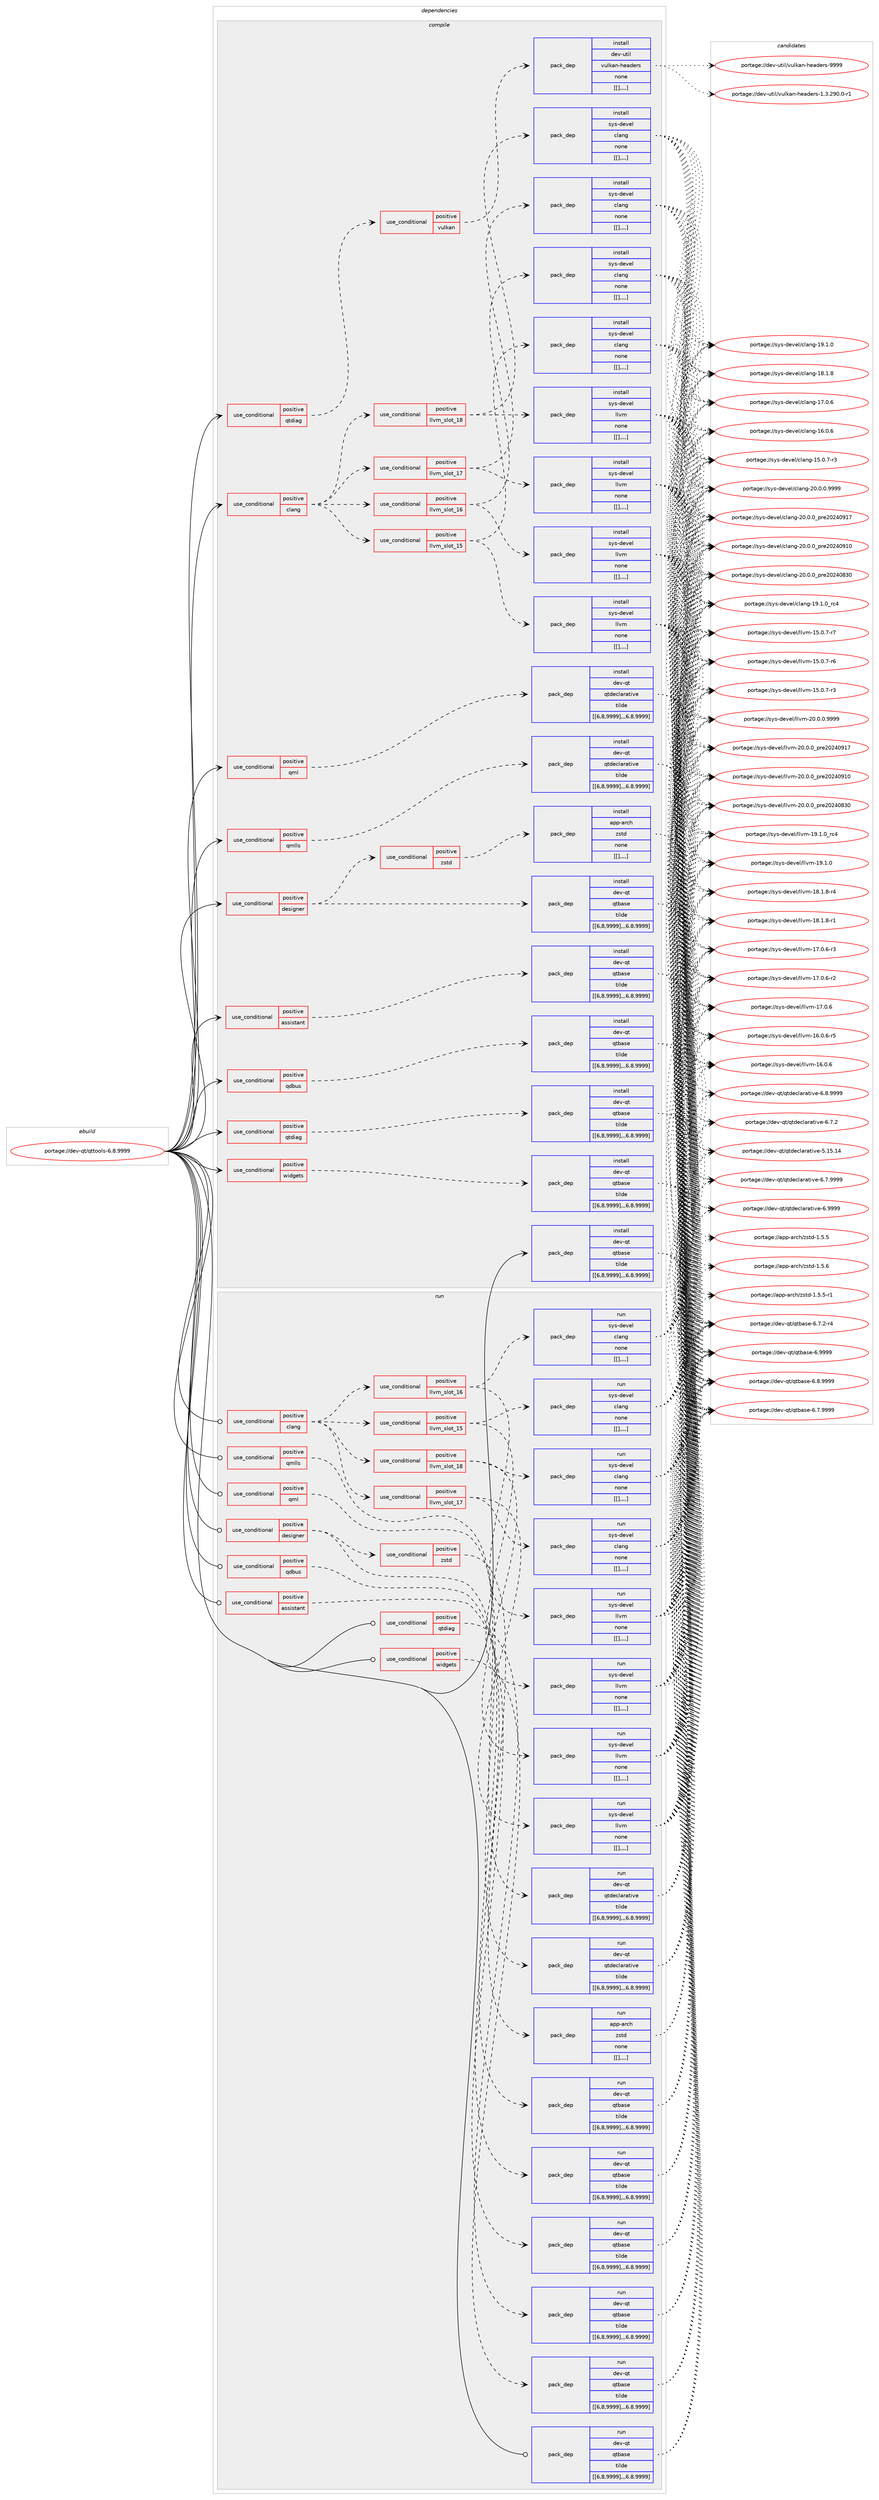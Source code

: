 digraph prolog {

# *************
# Graph options
# *************

newrank=true;
concentrate=true;
compound=true;
graph [rankdir=LR,fontname=Helvetica,fontsize=10,ranksep=1.5];#, ranksep=2.5, nodesep=0.2];
edge  [arrowhead=vee];
node  [fontname=Helvetica,fontsize=10];

# **********
# The ebuild
# **********

subgraph cluster_leftcol {
color=gray;
label=<<i>ebuild</i>>;
id [label="portage://dev-qt/qttools-6.8.9999", color=red, width=4, href="../dev-qt/qttools-6.8.9999.svg"];
}

# ****************
# The dependencies
# ****************

subgraph cluster_midcol {
color=gray;
label=<<i>dependencies</i>>;
subgraph cluster_compile {
fillcolor="#eeeeee";
style=filled;
label=<<i>compile</i>>;
subgraph cond44251 {
dependency174470 [label=<<TABLE BORDER="0" CELLBORDER="1" CELLSPACING="0" CELLPADDING="4"><TR><TD ROWSPAN="3" CELLPADDING="10">use_conditional</TD></TR><TR><TD>positive</TD></TR><TR><TD>assistant</TD></TR></TABLE>>, shape=none, color=red];
subgraph pack128956 {
dependency174471 [label=<<TABLE BORDER="0" CELLBORDER="1" CELLSPACING="0" CELLPADDING="4" WIDTH="220"><TR><TD ROWSPAN="6" CELLPADDING="30">pack_dep</TD></TR><TR><TD WIDTH="110">install</TD></TR><TR><TD>dev-qt</TD></TR><TR><TD>qtbase</TD></TR><TR><TD>tilde</TD></TR><TR><TD>[[6,8,9999],,,6.8.9999]</TD></TR></TABLE>>, shape=none, color=blue];
}
dependency174470:e -> dependency174471:w [weight=20,style="dashed",arrowhead="vee"];
}
id:e -> dependency174470:w [weight=20,style="solid",arrowhead="vee"];
subgraph cond44252 {
dependency174472 [label=<<TABLE BORDER="0" CELLBORDER="1" CELLSPACING="0" CELLPADDING="4"><TR><TD ROWSPAN="3" CELLPADDING="10">use_conditional</TD></TR><TR><TD>positive</TD></TR><TR><TD>clang</TD></TR></TABLE>>, shape=none, color=red];
subgraph cond44253 {
dependency174473 [label=<<TABLE BORDER="0" CELLBORDER="1" CELLSPACING="0" CELLPADDING="4"><TR><TD ROWSPAN="3" CELLPADDING="10">use_conditional</TD></TR><TR><TD>positive</TD></TR><TR><TD>llvm_slot_15</TD></TR></TABLE>>, shape=none, color=red];
subgraph pack128957 {
dependency174474 [label=<<TABLE BORDER="0" CELLBORDER="1" CELLSPACING="0" CELLPADDING="4" WIDTH="220"><TR><TD ROWSPAN="6" CELLPADDING="30">pack_dep</TD></TR><TR><TD WIDTH="110">install</TD></TR><TR><TD>sys-devel</TD></TR><TR><TD>clang</TD></TR><TR><TD>none</TD></TR><TR><TD>[[],,,,]</TD></TR></TABLE>>, shape=none, color=blue];
}
dependency174473:e -> dependency174474:w [weight=20,style="dashed",arrowhead="vee"];
subgraph pack128958 {
dependency174475 [label=<<TABLE BORDER="0" CELLBORDER="1" CELLSPACING="0" CELLPADDING="4" WIDTH="220"><TR><TD ROWSPAN="6" CELLPADDING="30">pack_dep</TD></TR><TR><TD WIDTH="110">install</TD></TR><TR><TD>sys-devel</TD></TR><TR><TD>llvm</TD></TR><TR><TD>none</TD></TR><TR><TD>[[],,,,]</TD></TR></TABLE>>, shape=none, color=blue];
}
dependency174473:e -> dependency174475:w [weight=20,style="dashed",arrowhead="vee"];
}
dependency174472:e -> dependency174473:w [weight=20,style="dashed",arrowhead="vee"];
subgraph cond44254 {
dependency174476 [label=<<TABLE BORDER="0" CELLBORDER="1" CELLSPACING="0" CELLPADDING="4"><TR><TD ROWSPAN="3" CELLPADDING="10">use_conditional</TD></TR><TR><TD>positive</TD></TR><TR><TD>llvm_slot_16</TD></TR></TABLE>>, shape=none, color=red];
subgraph pack128959 {
dependency174477 [label=<<TABLE BORDER="0" CELLBORDER="1" CELLSPACING="0" CELLPADDING="4" WIDTH="220"><TR><TD ROWSPAN="6" CELLPADDING="30">pack_dep</TD></TR><TR><TD WIDTH="110">install</TD></TR><TR><TD>sys-devel</TD></TR><TR><TD>clang</TD></TR><TR><TD>none</TD></TR><TR><TD>[[],,,,]</TD></TR></TABLE>>, shape=none, color=blue];
}
dependency174476:e -> dependency174477:w [weight=20,style="dashed",arrowhead="vee"];
subgraph pack128960 {
dependency174478 [label=<<TABLE BORDER="0" CELLBORDER="1" CELLSPACING="0" CELLPADDING="4" WIDTH="220"><TR><TD ROWSPAN="6" CELLPADDING="30">pack_dep</TD></TR><TR><TD WIDTH="110">install</TD></TR><TR><TD>sys-devel</TD></TR><TR><TD>llvm</TD></TR><TR><TD>none</TD></TR><TR><TD>[[],,,,]</TD></TR></TABLE>>, shape=none, color=blue];
}
dependency174476:e -> dependency174478:w [weight=20,style="dashed",arrowhead="vee"];
}
dependency174472:e -> dependency174476:w [weight=20,style="dashed",arrowhead="vee"];
subgraph cond44255 {
dependency174479 [label=<<TABLE BORDER="0" CELLBORDER="1" CELLSPACING="0" CELLPADDING="4"><TR><TD ROWSPAN="3" CELLPADDING="10">use_conditional</TD></TR><TR><TD>positive</TD></TR><TR><TD>llvm_slot_17</TD></TR></TABLE>>, shape=none, color=red];
subgraph pack128961 {
dependency174480 [label=<<TABLE BORDER="0" CELLBORDER="1" CELLSPACING="0" CELLPADDING="4" WIDTH="220"><TR><TD ROWSPAN="6" CELLPADDING="30">pack_dep</TD></TR><TR><TD WIDTH="110">install</TD></TR><TR><TD>sys-devel</TD></TR><TR><TD>clang</TD></TR><TR><TD>none</TD></TR><TR><TD>[[],,,,]</TD></TR></TABLE>>, shape=none, color=blue];
}
dependency174479:e -> dependency174480:w [weight=20,style="dashed",arrowhead="vee"];
subgraph pack128962 {
dependency174481 [label=<<TABLE BORDER="0" CELLBORDER="1" CELLSPACING="0" CELLPADDING="4" WIDTH="220"><TR><TD ROWSPAN="6" CELLPADDING="30">pack_dep</TD></TR><TR><TD WIDTH="110">install</TD></TR><TR><TD>sys-devel</TD></TR><TR><TD>llvm</TD></TR><TR><TD>none</TD></TR><TR><TD>[[],,,,]</TD></TR></TABLE>>, shape=none, color=blue];
}
dependency174479:e -> dependency174481:w [weight=20,style="dashed",arrowhead="vee"];
}
dependency174472:e -> dependency174479:w [weight=20,style="dashed",arrowhead="vee"];
subgraph cond44256 {
dependency174482 [label=<<TABLE BORDER="0" CELLBORDER="1" CELLSPACING="0" CELLPADDING="4"><TR><TD ROWSPAN="3" CELLPADDING="10">use_conditional</TD></TR><TR><TD>positive</TD></TR><TR><TD>llvm_slot_18</TD></TR></TABLE>>, shape=none, color=red];
subgraph pack128963 {
dependency174483 [label=<<TABLE BORDER="0" CELLBORDER="1" CELLSPACING="0" CELLPADDING="4" WIDTH="220"><TR><TD ROWSPAN="6" CELLPADDING="30">pack_dep</TD></TR><TR><TD WIDTH="110">install</TD></TR><TR><TD>sys-devel</TD></TR><TR><TD>clang</TD></TR><TR><TD>none</TD></TR><TR><TD>[[],,,,]</TD></TR></TABLE>>, shape=none, color=blue];
}
dependency174482:e -> dependency174483:w [weight=20,style="dashed",arrowhead="vee"];
subgraph pack128964 {
dependency174484 [label=<<TABLE BORDER="0" CELLBORDER="1" CELLSPACING="0" CELLPADDING="4" WIDTH="220"><TR><TD ROWSPAN="6" CELLPADDING="30">pack_dep</TD></TR><TR><TD WIDTH="110">install</TD></TR><TR><TD>sys-devel</TD></TR><TR><TD>llvm</TD></TR><TR><TD>none</TD></TR><TR><TD>[[],,,,]</TD></TR></TABLE>>, shape=none, color=blue];
}
dependency174482:e -> dependency174484:w [weight=20,style="dashed",arrowhead="vee"];
}
dependency174472:e -> dependency174482:w [weight=20,style="dashed",arrowhead="vee"];
}
id:e -> dependency174472:w [weight=20,style="solid",arrowhead="vee"];
subgraph cond44257 {
dependency174485 [label=<<TABLE BORDER="0" CELLBORDER="1" CELLSPACING="0" CELLPADDING="4"><TR><TD ROWSPAN="3" CELLPADDING="10">use_conditional</TD></TR><TR><TD>positive</TD></TR><TR><TD>designer</TD></TR></TABLE>>, shape=none, color=red];
subgraph pack128965 {
dependency174486 [label=<<TABLE BORDER="0" CELLBORDER="1" CELLSPACING="0" CELLPADDING="4" WIDTH="220"><TR><TD ROWSPAN="6" CELLPADDING="30">pack_dep</TD></TR><TR><TD WIDTH="110">install</TD></TR><TR><TD>dev-qt</TD></TR><TR><TD>qtbase</TD></TR><TR><TD>tilde</TD></TR><TR><TD>[[6,8,9999],,,6.8.9999]</TD></TR></TABLE>>, shape=none, color=blue];
}
dependency174485:e -> dependency174486:w [weight=20,style="dashed",arrowhead="vee"];
subgraph cond44258 {
dependency174487 [label=<<TABLE BORDER="0" CELLBORDER="1" CELLSPACING="0" CELLPADDING="4"><TR><TD ROWSPAN="3" CELLPADDING="10">use_conditional</TD></TR><TR><TD>positive</TD></TR><TR><TD>zstd</TD></TR></TABLE>>, shape=none, color=red];
subgraph pack128966 {
dependency174488 [label=<<TABLE BORDER="0" CELLBORDER="1" CELLSPACING="0" CELLPADDING="4" WIDTH="220"><TR><TD ROWSPAN="6" CELLPADDING="30">pack_dep</TD></TR><TR><TD WIDTH="110">install</TD></TR><TR><TD>app-arch</TD></TR><TR><TD>zstd</TD></TR><TR><TD>none</TD></TR><TR><TD>[[],,,,]</TD></TR></TABLE>>, shape=none, color=blue];
}
dependency174487:e -> dependency174488:w [weight=20,style="dashed",arrowhead="vee"];
}
dependency174485:e -> dependency174487:w [weight=20,style="dashed",arrowhead="vee"];
}
id:e -> dependency174485:w [weight=20,style="solid",arrowhead="vee"];
subgraph cond44259 {
dependency174489 [label=<<TABLE BORDER="0" CELLBORDER="1" CELLSPACING="0" CELLPADDING="4"><TR><TD ROWSPAN="3" CELLPADDING="10">use_conditional</TD></TR><TR><TD>positive</TD></TR><TR><TD>qdbus</TD></TR></TABLE>>, shape=none, color=red];
subgraph pack128967 {
dependency174490 [label=<<TABLE BORDER="0" CELLBORDER="1" CELLSPACING="0" CELLPADDING="4" WIDTH="220"><TR><TD ROWSPAN="6" CELLPADDING="30">pack_dep</TD></TR><TR><TD WIDTH="110">install</TD></TR><TR><TD>dev-qt</TD></TR><TR><TD>qtbase</TD></TR><TR><TD>tilde</TD></TR><TR><TD>[[6,8,9999],,,6.8.9999]</TD></TR></TABLE>>, shape=none, color=blue];
}
dependency174489:e -> dependency174490:w [weight=20,style="dashed",arrowhead="vee"];
}
id:e -> dependency174489:w [weight=20,style="solid",arrowhead="vee"];
subgraph cond44260 {
dependency174491 [label=<<TABLE BORDER="0" CELLBORDER="1" CELLSPACING="0" CELLPADDING="4"><TR><TD ROWSPAN="3" CELLPADDING="10">use_conditional</TD></TR><TR><TD>positive</TD></TR><TR><TD>qml</TD></TR></TABLE>>, shape=none, color=red];
subgraph pack128968 {
dependency174492 [label=<<TABLE BORDER="0" CELLBORDER="1" CELLSPACING="0" CELLPADDING="4" WIDTH="220"><TR><TD ROWSPAN="6" CELLPADDING="30">pack_dep</TD></TR><TR><TD WIDTH="110">install</TD></TR><TR><TD>dev-qt</TD></TR><TR><TD>qtdeclarative</TD></TR><TR><TD>tilde</TD></TR><TR><TD>[[6,8,9999],,,6.8.9999]</TD></TR></TABLE>>, shape=none, color=blue];
}
dependency174491:e -> dependency174492:w [weight=20,style="dashed",arrowhead="vee"];
}
id:e -> dependency174491:w [weight=20,style="solid",arrowhead="vee"];
subgraph cond44261 {
dependency174493 [label=<<TABLE BORDER="0" CELLBORDER="1" CELLSPACING="0" CELLPADDING="4"><TR><TD ROWSPAN="3" CELLPADDING="10">use_conditional</TD></TR><TR><TD>positive</TD></TR><TR><TD>qmlls</TD></TR></TABLE>>, shape=none, color=red];
subgraph pack128969 {
dependency174494 [label=<<TABLE BORDER="0" CELLBORDER="1" CELLSPACING="0" CELLPADDING="4" WIDTH="220"><TR><TD ROWSPAN="6" CELLPADDING="30">pack_dep</TD></TR><TR><TD WIDTH="110">install</TD></TR><TR><TD>dev-qt</TD></TR><TR><TD>qtdeclarative</TD></TR><TR><TD>tilde</TD></TR><TR><TD>[[6,8,9999],,,6.8.9999]</TD></TR></TABLE>>, shape=none, color=blue];
}
dependency174493:e -> dependency174494:w [weight=20,style="dashed",arrowhead="vee"];
}
id:e -> dependency174493:w [weight=20,style="solid",arrowhead="vee"];
subgraph cond44262 {
dependency174495 [label=<<TABLE BORDER="0" CELLBORDER="1" CELLSPACING="0" CELLPADDING="4"><TR><TD ROWSPAN="3" CELLPADDING="10">use_conditional</TD></TR><TR><TD>positive</TD></TR><TR><TD>qtdiag</TD></TR></TABLE>>, shape=none, color=red];
subgraph cond44263 {
dependency174496 [label=<<TABLE BORDER="0" CELLBORDER="1" CELLSPACING="0" CELLPADDING="4"><TR><TD ROWSPAN="3" CELLPADDING="10">use_conditional</TD></TR><TR><TD>positive</TD></TR><TR><TD>vulkan</TD></TR></TABLE>>, shape=none, color=red];
subgraph pack128970 {
dependency174497 [label=<<TABLE BORDER="0" CELLBORDER="1" CELLSPACING="0" CELLPADDING="4" WIDTH="220"><TR><TD ROWSPAN="6" CELLPADDING="30">pack_dep</TD></TR><TR><TD WIDTH="110">install</TD></TR><TR><TD>dev-util</TD></TR><TR><TD>vulkan-headers</TD></TR><TR><TD>none</TD></TR><TR><TD>[[],,,,]</TD></TR></TABLE>>, shape=none, color=blue];
}
dependency174496:e -> dependency174497:w [weight=20,style="dashed",arrowhead="vee"];
}
dependency174495:e -> dependency174496:w [weight=20,style="dashed",arrowhead="vee"];
}
id:e -> dependency174495:w [weight=20,style="solid",arrowhead="vee"];
subgraph cond44264 {
dependency174498 [label=<<TABLE BORDER="0" CELLBORDER="1" CELLSPACING="0" CELLPADDING="4"><TR><TD ROWSPAN="3" CELLPADDING="10">use_conditional</TD></TR><TR><TD>positive</TD></TR><TR><TD>qtdiag</TD></TR></TABLE>>, shape=none, color=red];
subgraph pack128971 {
dependency174499 [label=<<TABLE BORDER="0" CELLBORDER="1" CELLSPACING="0" CELLPADDING="4" WIDTH="220"><TR><TD ROWSPAN="6" CELLPADDING="30">pack_dep</TD></TR><TR><TD WIDTH="110">install</TD></TR><TR><TD>dev-qt</TD></TR><TR><TD>qtbase</TD></TR><TR><TD>tilde</TD></TR><TR><TD>[[6,8,9999],,,6.8.9999]</TD></TR></TABLE>>, shape=none, color=blue];
}
dependency174498:e -> dependency174499:w [weight=20,style="dashed",arrowhead="vee"];
}
id:e -> dependency174498:w [weight=20,style="solid",arrowhead="vee"];
subgraph cond44265 {
dependency174500 [label=<<TABLE BORDER="0" CELLBORDER="1" CELLSPACING="0" CELLPADDING="4"><TR><TD ROWSPAN="3" CELLPADDING="10">use_conditional</TD></TR><TR><TD>positive</TD></TR><TR><TD>widgets</TD></TR></TABLE>>, shape=none, color=red];
subgraph pack128972 {
dependency174501 [label=<<TABLE BORDER="0" CELLBORDER="1" CELLSPACING="0" CELLPADDING="4" WIDTH="220"><TR><TD ROWSPAN="6" CELLPADDING="30">pack_dep</TD></TR><TR><TD WIDTH="110">install</TD></TR><TR><TD>dev-qt</TD></TR><TR><TD>qtbase</TD></TR><TR><TD>tilde</TD></TR><TR><TD>[[6,8,9999],,,6.8.9999]</TD></TR></TABLE>>, shape=none, color=blue];
}
dependency174500:e -> dependency174501:w [weight=20,style="dashed",arrowhead="vee"];
}
id:e -> dependency174500:w [weight=20,style="solid",arrowhead="vee"];
subgraph pack128973 {
dependency174502 [label=<<TABLE BORDER="0" CELLBORDER="1" CELLSPACING="0" CELLPADDING="4" WIDTH="220"><TR><TD ROWSPAN="6" CELLPADDING="30">pack_dep</TD></TR><TR><TD WIDTH="110">install</TD></TR><TR><TD>dev-qt</TD></TR><TR><TD>qtbase</TD></TR><TR><TD>tilde</TD></TR><TR><TD>[[6,8,9999],,,6.8.9999]</TD></TR></TABLE>>, shape=none, color=blue];
}
id:e -> dependency174502:w [weight=20,style="solid",arrowhead="vee"];
}
subgraph cluster_compileandrun {
fillcolor="#eeeeee";
style=filled;
label=<<i>compile and run</i>>;
}
subgraph cluster_run {
fillcolor="#eeeeee";
style=filled;
label=<<i>run</i>>;
subgraph cond44266 {
dependency174503 [label=<<TABLE BORDER="0" CELLBORDER="1" CELLSPACING="0" CELLPADDING="4"><TR><TD ROWSPAN="3" CELLPADDING="10">use_conditional</TD></TR><TR><TD>positive</TD></TR><TR><TD>assistant</TD></TR></TABLE>>, shape=none, color=red];
subgraph pack128974 {
dependency174504 [label=<<TABLE BORDER="0" CELLBORDER="1" CELLSPACING="0" CELLPADDING="4" WIDTH="220"><TR><TD ROWSPAN="6" CELLPADDING="30">pack_dep</TD></TR><TR><TD WIDTH="110">run</TD></TR><TR><TD>dev-qt</TD></TR><TR><TD>qtbase</TD></TR><TR><TD>tilde</TD></TR><TR><TD>[[6,8,9999],,,6.8.9999]</TD></TR></TABLE>>, shape=none, color=blue];
}
dependency174503:e -> dependency174504:w [weight=20,style="dashed",arrowhead="vee"];
}
id:e -> dependency174503:w [weight=20,style="solid",arrowhead="odot"];
subgraph cond44267 {
dependency174505 [label=<<TABLE BORDER="0" CELLBORDER="1" CELLSPACING="0" CELLPADDING="4"><TR><TD ROWSPAN="3" CELLPADDING="10">use_conditional</TD></TR><TR><TD>positive</TD></TR><TR><TD>clang</TD></TR></TABLE>>, shape=none, color=red];
subgraph cond44268 {
dependency174506 [label=<<TABLE BORDER="0" CELLBORDER="1" CELLSPACING="0" CELLPADDING="4"><TR><TD ROWSPAN="3" CELLPADDING="10">use_conditional</TD></TR><TR><TD>positive</TD></TR><TR><TD>llvm_slot_15</TD></TR></TABLE>>, shape=none, color=red];
subgraph pack128975 {
dependency174507 [label=<<TABLE BORDER="0" CELLBORDER="1" CELLSPACING="0" CELLPADDING="4" WIDTH="220"><TR><TD ROWSPAN="6" CELLPADDING="30">pack_dep</TD></TR><TR><TD WIDTH="110">run</TD></TR><TR><TD>sys-devel</TD></TR><TR><TD>clang</TD></TR><TR><TD>none</TD></TR><TR><TD>[[],,,,]</TD></TR></TABLE>>, shape=none, color=blue];
}
dependency174506:e -> dependency174507:w [weight=20,style="dashed",arrowhead="vee"];
subgraph pack128976 {
dependency174508 [label=<<TABLE BORDER="0" CELLBORDER="1" CELLSPACING="0" CELLPADDING="4" WIDTH="220"><TR><TD ROWSPAN="6" CELLPADDING="30">pack_dep</TD></TR><TR><TD WIDTH="110">run</TD></TR><TR><TD>sys-devel</TD></TR><TR><TD>llvm</TD></TR><TR><TD>none</TD></TR><TR><TD>[[],,,,]</TD></TR></TABLE>>, shape=none, color=blue];
}
dependency174506:e -> dependency174508:w [weight=20,style="dashed",arrowhead="vee"];
}
dependency174505:e -> dependency174506:w [weight=20,style="dashed",arrowhead="vee"];
subgraph cond44269 {
dependency174509 [label=<<TABLE BORDER="0" CELLBORDER="1" CELLSPACING="0" CELLPADDING="4"><TR><TD ROWSPAN="3" CELLPADDING="10">use_conditional</TD></TR><TR><TD>positive</TD></TR><TR><TD>llvm_slot_16</TD></TR></TABLE>>, shape=none, color=red];
subgraph pack128977 {
dependency174510 [label=<<TABLE BORDER="0" CELLBORDER="1" CELLSPACING="0" CELLPADDING="4" WIDTH="220"><TR><TD ROWSPAN="6" CELLPADDING="30">pack_dep</TD></TR><TR><TD WIDTH="110">run</TD></TR><TR><TD>sys-devel</TD></TR><TR><TD>clang</TD></TR><TR><TD>none</TD></TR><TR><TD>[[],,,,]</TD></TR></TABLE>>, shape=none, color=blue];
}
dependency174509:e -> dependency174510:w [weight=20,style="dashed",arrowhead="vee"];
subgraph pack128978 {
dependency174511 [label=<<TABLE BORDER="0" CELLBORDER="1" CELLSPACING="0" CELLPADDING="4" WIDTH="220"><TR><TD ROWSPAN="6" CELLPADDING="30">pack_dep</TD></TR><TR><TD WIDTH="110">run</TD></TR><TR><TD>sys-devel</TD></TR><TR><TD>llvm</TD></TR><TR><TD>none</TD></TR><TR><TD>[[],,,,]</TD></TR></TABLE>>, shape=none, color=blue];
}
dependency174509:e -> dependency174511:w [weight=20,style="dashed",arrowhead="vee"];
}
dependency174505:e -> dependency174509:w [weight=20,style="dashed",arrowhead="vee"];
subgraph cond44270 {
dependency174512 [label=<<TABLE BORDER="0" CELLBORDER="1" CELLSPACING="0" CELLPADDING="4"><TR><TD ROWSPAN="3" CELLPADDING="10">use_conditional</TD></TR><TR><TD>positive</TD></TR><TR><TD>llvm_slot_17</TD></TR></TABLE>>, shape=none, color=red];
subgraph pack128979 {
dependency174513 [label=<<TABLE BORDER="0" CELLBORDER="1" CELLSPACING="0" CELLPADDING="4" WIDTH="220"><TR><TD ROWSPAN="6" CELLPADDING="30">pack_dep</TD></TR><TR><TD WIDTH="110">run</TD></TR><TR><TD>sys-devel</TD></TR><TR><TD>clang</TD></TR><TR><TD>none</TD></TR><TR><TD>[[],,,,]</TD></TR></TABLE>>, shape=none, color=blue];
}
dependency174512:e -> dependency174513:w [weight=20,style="dashed",arrowhead="vee"];
subgraph pack128980 {
dependency174514 [label=<<TABLE BORDER="0" CELLBORDER="1" CELLSPACING="0" CELLPADDING="4" WIDTH="220"><TR><TD ROWSPAN="6" CELLPADDING="30">pack_dep</TD></TR><TR><TD WIDTH="110">run</TD></TR><TR><TD>sys-devel</TD></TR><TR><TD>llvm</TD></TR><TR><TD>none</TD></TR><TR><TD>[[],,,,]</TD></TR></TABLE>>, shape=none, color=blue];
}
dependency174512:e -> dependency174514:w [weight=20,style="dashed",arrowhead="vee"];
}
dependency174505:e -> dependency174512:w [weight=20,style="dashed",arrowhead="vee"];
subgraph cond44271 {
dependency174515 [label=<<TABLE BORDER="0" CELLBORDER="1" CELLSPACING="0" CELLPADDING="4"><TR><TD ROWSPAN="3" CELLPADDING="10">use_conditional</TD></TR><TR><TD>positive</TD></TR><TR><TD>llvm_slot_18</TD></TR></TABLE>>, shape=none, color=red];
subgraph pack128981 {
dependency174516 [label=<<TABLE BORDER="0" CELLBORDER="1" CELLSPACING="0" CELLPADDING="4" WIDTH="220"><TR><TD ROWSPAN="6" CELLPADDING="30">pack_dep</TD></TR><TR><TD WIDTH="110">run</TD></TR><TR><TD>sys-devel</TD></TR><TR><TD>clang</TD></TR><TR><TD>none</TD></TR><TR><TD>[[],,,,]</TD></TR></TABLE>>, shape=none, color=blue];
}
dependency174515:e -> dependency174516:w [weight=20,style="dashed",arrowhead="vee"];
subgraph pack128982 {
dependency174517 [label=<<TABLE BORDER="0" CELLBORDER="1" CELLSPACING="0" CELLPADDING="4" WIDTH="220"><TR><TD ROWSPAN="6" CELLPADDING="30">pack_dep</TD></TR><TR><TD WIDTH="110">run</TD></TR><TR><TD>sys-devel</TD></TR><TR><TD>llvm</TD></TR><TR><TD>none</TD></TR><TR><TD>[[],,,,]</TD></TR></TABLE>>, shape=none, color=blue];
}
dependency174515:e -> dependency174517:w [weight=20,style="dashed",arrowhead="vee"];
}
dependency174505:e -> dependency174515:w [weight=20,style="dashed",arrowhead="vee"];
}
id:e -> dependency174505:w [weight=20,style="solid",arrowhead="odot"];
subgraph cond44272 {
dependency174518 [label=<<TABLE BORDER="0" CELLBORDER="1" CELLSPACING="0" CELLPADDING="4"><TR><TD ROWSPAN="3" CELLPADDING="10">use_conditional</TD></TR><TR><TD>positive</TD></TR><TR><TD>designer</TD></TR></TABLE>>, shape=none, color=red];
subgraph pack128983 {
dependency174519 [label=<<TABLE BORDER="0" CELLBORDER="1" CELLSPACING="0" CELLPADDING="4" WIDTH="220"><TR><TD ROWSPAN="6" CELLPADDING="30">pack_dep</TD></TR><TR><TD WIDTH="110">run</TD></TR><TR><TD>dev-qt</TD></TR><TR><TD>qtbase</TD></TR><TR><TD>tilde</TD></TR><TR><TD>[[6,8,9999],,,6.8.9999]</TD></TR></TABLE>>, shape=none, color=blue];
}
dependency174518:e -> dependency174519:w [weight=20,style="dashed",arrowhead="vee"];
subgraph cond44273 {
dependency174520 [label=<<TABLE BORDER="0" CELLBORDER="1" CELLSPACING="0" CELLPADDING="4"><TR><TD ROWSPAN="3" CELLPADDING="10">use_conditional</TD></TR><TR><TD>positive</TD></TR><TR><TD>zstd</TD></TR></TABLE>>, shape=none, color=red];
subgraph pack128984 {
dependency174521 [label=<<TABLE BORDER="0" CELLBORDER="1" CELLSPACING="0" CELLPADDING="4" WIDTH="220"><TR><TD ROWSPAN="6" CELLPADDING="30">pack_dep</TD></TR><TR><TD WIDTH="110">run</TD></TR><TR><TD>app-arch</TD></TR><TR><TD>zstd</TD></TR><TR><TD>none</TD></TR><TR><TD>[[],,,,]</TD></TR></TABLE>>, shape=none, color=blue];
}
dependency174520:e -> dependency174521:w [weight=20,style="dashed",arrowhead="vee"];
}
dependency174518:e -> dependency174520:w [weight=20,style="dashed",arrowhead="vee"];
}
id:e -> dependency174518:w [weight=20,style="solid",arrowhead="odot"];
subgraph cond44274 {
dependency174522 [label=<<TABLE BORDER="0" CELLBORDER="1" CELLSPACING="0" CELLPADDING="4"><TR><TD ROWSPAN="3" CELLPADDING="10">use_conditional</TD></TR><TR><TD>positive</TD></TR><TR><TD>qdbus</TD></TR></TABLE>>, shape=none, color=red];
subgraph pack128985 {
dependency174523 [label=<<TABLE BORDER="0" CELLBORDER="1" CELLSPACING="0" CELLPADDING="4" WIDTH="220"><TR><TD ROWSPAN="6" CELLPADDING="30">pack_dep</TD></TR><TR><TD WIDTH="110">run</TD></TR><TR><TD>dev-qt</TD></TR><TR><TD>qtbase</TD></TR><TR><TD>tilde</TD></TR><TR><TD>[[6,8,9999],,,6.8.9999]</TD></TR></TABLE>>, shape=none, color=blue];
}
dependency174522:e -> dependency174523:w [weight=20,style="dashed",arrowhead="vee"];
}
id:e -> dependency174522:w [weight=20,style="solid",arrowhead="odot"];
subgraph cond44275 {
dependency174524 [label=<<TABLE BORDER="0" CELLBORDER="1" CELLSPACING="0" CELLPADDING="4"><TR><TD ROWSPAN="3" CELLPADDING="10">use_conditional</TD></TR><TR><TD>positive</TD></TR><TR><TD>qml</TD></TR></TABLE>>, shape=none, color=red];
subgraph pack128986 {
dependency174525 [label=<<TABLE BORDER="0" CELLBORDER="1" CELLSPACING="0" CELLPADDING="4" WIDTH="220"><TR><TD ROWSPAN="6" CELLPADDING="30">pack_dep</TD></TR><TR><TD WIDTH="110">run</TD></TR><TR><TD>dev-qt</TD></TR><TR><TD>qtdeclarative</TD></TR><TR><TD>tilde</TD></TR><TR><TD>[[6,8,9999],,,6.8.9999]</TD></TR></TABLE>>, shape=none, color=blue];
}
dependency174524:e -> dependency174525:w [weight=20,style="dashed",arrowhead="vee"];
}
id:e -> dependency174524:w [weight=20,style="solid",arrowhead="odot"];
subgraph cond44276 {
dependency174526 [label=<<TABLE BORDER="0" CELLBORDER="1" CELLSPACING="0" CELLPADDING="4"><TR><TD ROWSPAN="3" CELLPADDING="10">use_conditional</TD></TR><TR><TD>positive</TD></TR><TR><TD>qmlls</TD></TR></TABLE>>, shape=none, color=red];
subgraph pack128987 {
dependency174527 [label=<<TABLE BORDER="0" CELLBORDER="1" CELLSPACING="0" CELLPADDING="4" WIDTH="220"><TR><TD ROWSPAN="6" CELLPADDING="30">pack_dep</TD></TR><TR><TD WIDTH="110">run</TD></TR><TR><TD>dev-qt</TD></TR><TR><TD>qtdeclarative</TD></TR><TR><TD>tilde</TD></TR><TR><TD>[[6,8,9999],,,6.8.9999]</TD></TR></TABLE>>, shape=none, color=blue];
}
dependency174526:e -> dependency174527:w [weight=20,style="dashed",arrowhead="vee"];
}
id:e -> dependency174526:w [weight=20,style="solid",arrowhead="odot"];
subgraph cond44277 {
dependency174528 [label=<<TABLE BORDER="0" CELLBORDER="1" CELLSPACING="0" CELLPADDING="4"><TR><TD ROWSPAN="3" CELLPADDING="10">use_conditional</TD></TR><TR><TD>positive</TD></TR><TR><TD>qtdiag</TD></TR></TABLE>>, shape=none, color=red];
subgraph pack128988 {
dependency174529 [label=<<TABLE BORDER="0" CELLBORDER="1" CELLSPACING="0" CELLPADDING="4" WIDTH="220"><TR><TD ROWSPAN="6" CELLPADDING="30">pack_dep</TD></TR><TR><TD WIDTH="110">run</TD></TR><TR><TD>dev-qt</TD></TR><TR><TD>qtbase</TD></TR><TR><TD>tilde</TD></TR><TR><TD>[[6,8,9999],,,6.8.9999]</TD></TR></TABLE>>, shape=none, color=blue];
}
dependency174528:e -> dependency174529:w [weight=20,style="dashed",arrowhead="vee"];
}
id:e -> dependency174528:w [weight=20,style="solid",arrowhead="odot"];
subgraph cond44278 {
dependency174530 [label=<<TABLE BORDER="0" CELLBORDER="1" CELLSPACING="0" CELLPADDING="4"><TR><TD ROWSPAN="3" CELLPADDING="10">use_conditional</TD></TR><TR><TD>positive</TD></TR><TR><TD>widgets</TD></TR></TABLE>>, shape=none, color=red];
subgraph pack128989 {
dependency174531 [label=<<TABLE BORDER="0" CELLBORDER="1" CELLSPACING="0" CELLPADDING="4" WIDTH="220"><TR><TD ROWSPAN="6" CELLPADDING="30">pack_dep</TD></TR><TR><TD WIDTH="110">run</TD></TR><TR><TD>dev-qt</TD></TR><TR><TD>qtbase</TD></TR><TR><TD>tilde</TD></TR><TR><TD>[[6,8,9999],,,6.8.9999]</TD></TR></TABLE>>, shape=none, color=blue];
}
dependency174530:e -> dependency174531:w [weight=20,style="dashed",arrowhead="vee"];
}
id:e -> dependency174530:w [weight=20,style="solid",arrowhead="odot"];
subgraph pack128990 {
dependency174532 [label=<<TABLE BORDER="0" CELLBORDER="1" CELLSPACING="0" CELLPADDING="4" WIDTH="220"><TR><TD ROWSPAN="6" CELLPADDING="30">pack_dep</TD></TR><TR><TD WIDTH="110">run</TD></TR><TR><TD>dev-qt</TD></TR><TR><TD>qtbase</TD></TR><TR><TD>tilde</TD></TR><TR><TD>[[6,8,9999],,,6.8.9999]</TD></TR></TABLE>>, shape=none, color=blue];
}
id:e -> dependency174532:w [weight=20,style="solid",arrowhead="odot"];
}
}

# **************
# The candidates
# **************

subgraph cluster_choices {
rank=same;
color=gray;
label=<<i>candidates</i>>;

subgraph choice128956 {
color=black;
nodesep=1;
choice1001011184511311647113116989711510145544657575757 [label="portage://dev-qt/qtbase-6.9999", color=red, width=4,href="../dev-qt/qtbase-6.9999.svg"];
choice10010111845113116471131169897115101455446564657575757 [label="portage://dev-qt/qtbase-6.8.9999", color=red, width=4,href="../dev-qt/qtbase-6.8.9999.svg"];
choice10010111845113116471131169897115101455446554657575757 [label="portage://dev-qt/qtbase-6.7.9999", color=red, width=4,href="../dev-qt/qtbase-6.7.9999.svg"];
choice100101118451131164711311698971151014554465546504511452 [label="portage://dev-qt/qtbase-6.7.2-r4", color=red, width=4,href="../dev-qt/qtbase-6.7.2-r4.svg"];
dependency174471:e -> choice1001011184511311647113116989711510145544657575757:w [style=dotted,weight="100"];
dependency174471:e -> choice10010111845113116471131169897115101455446564657575757:w [style=dotted,weight="100"];
dependency174471:e -> choice10010111845113116471131169897115101455446554657575757:w [style=dotted,weight="100"];
dependency174471:e -> choice100101118451131164711311698971151014554465546504511452:w [style=dotted,weight="100"];
}
subgraph choice128957 {
color=black;
nodesep=1;
choice11512111545100101118101108479910897110103455048464846484657575757 [label="portage://sys-devel/clang-20.0.0.9999", color=red, width=4,href="../sys-devel/clang-20.0.0.9999.svg"];
choice1151211154510010111810110847991089711010345504846484648951121141015048505248574955 [label="portage://sys-devel/clang-20.0.0_pre20240917", color=red, width=4,href="../sys-devel/clang-20.0.0_pre20240917.svg"];
choice1151211154510010111810110847991089711010345504846484648951121141015048505248574948 [label="portage://sys-devel/clang-20.0.0_pre20240910", color=red, width=4,href="../sys-devel/clang-20.0.0_pre20240910.svg"];
choice1151211154510010111810110847991089711010345504846484648951121141015048505248565148 [label="portage://sys-devel/clang-20.0.0_pre20240830", color=red, width=4,href="../sys-devel/clang-20.0.0_pre20240830.svg"];
choice1151211154510010111810110847991089711010345495746494648951149952 [label="portage://sys-devel/clang-19.1.0_rc4", color=red, width=4,href="../sys-devel/clang-19.1.0_rc4.svg"];
choice1151211154510010111810110847991089711010345495746494648 [label="portage://sys-devel/clang-19.1.0", color=red, width=4,href="../sys-devel/clang-19.1.0.svg"];
choice1151211154510010111810110847991089711010345495646494656 [label="portage://sys-devel/clang-18.1.8", color=red, width=4,href="../sys-devel/clang-18.1.8.svg"];
choice1151211154510010111810110847991089711010345495546484654 [label="portage://sys-devel/clang-17.0.6", color=red, width=4,href="../sys-devel/clang-17.0.6.svg"];
choice1151211154510010111810110847991089711010345495446484654 [label="portage://sys-devel/clang-16.0.6", color=red, width=4,href="../sys-devel/clang-16.0.6.svg"];
choice11512111545100101118101108479910897110103454953464846554511451 [label="portage://sys-devel/clang-15.0.7-r3", color=red, width=4,href="../sys-devel/clang-15.0.7-r3.svg"];
dependency174474:e -> choice11512111545100101118101108479910897110103455048464846484657575757:w [style=dotted,weight="100"];
dependency174474:e -> choice1151211154510010111810110847991089711010345504846484648951121141015048505248574955:w [style=dotted,weight="100"];
dependency174474:e -> choice1151211154510010111810110847991089711010345504846484648951121141015048505248574948:w [style=dotted,weight="100"];
dependency174474:e -> choice1151211154510010111810110847991089711010345504846484648951121141015048505248565148:w [style=dotted,weight="100"];
dependency174474:e -> choice1151211154510010111810110847991089711010345495746494648951149952:w [style=dotted,weight="100"];
dependency174474:e -> choice1151211154510010111810110847991089711010345495746494648:w [style=dotted,weight="100"];
dependency174474:e -> choice1151211154510010111810110847991089711010345495646494656:w [style=dotted,weight="100"];
dependency174474:e -> choice1151211154510010111810110847991089711010345495546484654:w [style=dotted,weight="100"];
dependency174474:e -> choice1151211154510010111810110847991089711010345495446484654:w [style=dotted,weight="100"];
dependency174474:e -> choice11512111545100101118101108479910897110103454953464846554511451:w [style=dotted,weight="100"];
}
subgraph choice128958 {
color=black;
nodesep=1;
choice1151211154510010111810110847108108118109455048464846484657575757 [label="portage://sys-devel/llvm-20.0.0.9999", color=red, width=4,href="../sys-devel/llvm-20.0.0.9999.svg"];
choice115121115451001011181011084710810811810945504846484648951121141015048505248574955 [label="portage://sys-devel/llvm-20.0.0_pre20240917", color=red, width=4,href="../sys-devel/llvm-20.0.0_pre20240917.svg"];
choice115121115451001011181011084710810811810945504846484648951121141015048505248574948 [label="portage://sys-devel/llvm-20.0.0_pre20240910", color=red, width=4,href="../sys-devel/llvm-20.0.0_pre20240910.svg"];
choice115121115451001011181011084710810811810945504846484648951121141015048505248565148 [label="portage://sys-devel/llvm-20.0.0_pre20240830", color=red, width=4,href="../sys-devel/llvm-20.0.0_pre20240830.svg"];
choice115121115451001011181011084710810811810945495746494648951149952 [label="portage://sys-devel/llvm-19.1.0_rc4", color=red, width=4,href="../sys-devel/llvm-19.1.0_rc4.svg"];
choice115121115451001011181011084710810811810945495746494648 [label="portage://sys-devel/llvm-19.1.0", color=red, width=4,href="../sys-devel/llvm-19.1.0.svg"];
choice1151211154510010111810110847108108118109454956464946564511452 [label="portage://sys-devel/llvm-18.1.8-r4", color=red, width=4,href="../sys-devel/llvm-18.1.8-r4.svg"];
choice1151211154510010111810110847108108118109454956464946564511449 [label="portage://sys-devel/llvm-18.1.8-r1", color=red, width=4,href="../sys-devel/llvm-18.1.8-r1.svg"];
choice1151211154510010111810110847108108118109454955464846544511451 [label="portage://sys-devel/llvm-17.0.6-r3", color=red, width=4,href="../sys-devel/llvm-17.0.6-r3.svg"];
choice1151211154510010111810110847108108118109454955464846544511450 [label="portage://sys-devel/llvm-17.0.6-r2", color=red, width=4,href="../sys-devel/llvm-17.0.6-r2.svg"];
choice115121115451001011181011084710810811810945495546484654 [label="portage://sys-devel/llvm-17.0.6", color=red, width=4,href="../sys-devel/llvm-17.0.6.svg"];
choice1151211154510010111810110847108108118109454954464846544511453 [label="portage://sys-devel/llvm-16.0.6-r5", color=red, width=4,href="../sys-devel/llvm-16.0.6-r5.svg"];
choice115121115451001011181011084710810811810945495446484654 [label="portage://sys-devel/llvm-16.0.6", color=red, width=4,href="../sys-devel/llvm-16.0.6.svg"];
choice1151211154510010111810110847108108118109454953464846554511455 [label="portage://sys-devel/llvm-15.0.7-r7", color=red, width=4,href="../sys-devel/llvm-15.0.7-r7.svg"];
choice1151211154510010111810110847108108118109454953464846554511454 [label="portage://sys-devel/llvm-15.0.7-r6", color=red, width=4,href="../sys-devel/llvm-15.0.7-r6.svg"];
choice1151211154510010111810110847108108118109454953464846554511451 [label="portage://sys-devel/llvm-15.0.7-r3", color=red, width=4,href="../sys-devel/llvm-15.0.7-r3.svg"];
dependency174475:e -> choice1151211154510010111810110847108108118109455048464846484657575757:w [style=dotted,weight="100"];
dependency174475:e -> choice115121115451001011181011084710810811810945504846484648951121141015048505248574955:w [style=dotted,weight="100"];
dependency174475:e -> choice115121115451001011181011084710810811810945504846484648951121141015048505248574948:w [style=dotted,weight="100"];
dependency174475:e -> choice115121115451001011181011084710810811810945504846484648951121141015048505248565148:w [style=dotted,weight="100"];
dependency174475:e -> choice115121115451001011181011084710810811810945495746494648951149952:w [style=dotted,weight="100"];
dependency174475:e -> choice115121115451001011181011084710810811810945495746494648:w [style=dotted,weight="100"];
dependency174475:e -> choice1151211154510010111810110847108108118109454956464946564511452:w [style=dotted,weight="100"];
dependency174475:e -> choice1151211154510010111810110847108108118109454956464946564511449:w [style=dotted,weight="100"];
dependency174475:e -> choice1151211154510010111810110847108108118109454955464846544511451:w [style=dotted,weight="100"];
dependency174475:e -> choice1151211154510010111810110847108108118109454955464846544511450:w [style=dotted,weight="100"];
dependency174475:e -> choice115121115451001011181011084710810811810945495546484654:w [style=dotted,weight="100"];
dependency174475:e -> choice1151211154510010111810110847108108118109454954464846544511453:w [style=dotted,weight="100"];
dependency174475:e -> choice115121115451001011181011084710810811810945495446484654:w [style=dotted,weight="100"];
dependency174475:e -> choice1151211154510010111810110847108108118109454953464846554511455:w [style=dotted,weight="100"];
dependency174475:e -> choice1151211154510010111810110847108108118109454953464846554511454:w [style=dotted,weight="100"];
dependency174475:e -> choice1151211154510010111810110847108108118109454953464846554511451:w [style=dotted,weight="100"];
}
subgraph choice128959 {
color=black;
nodesep=1;
choice11512111545100101118101108479910897110103455048464846484657575757 [label="portage://sys-devel/clang-20.0.0.9999", color=red, width=4,href="../sys-devel/clang-20.0.0.9999.svg"];
choice1151211154510010111810110847991089711010345504846484648951121141015048505248574955 [label="portage://sys-devel/clang-20.0.0_pre20240917", color=red, width=4,href="../sys-devel/clang-20.0.0_pre20240917.svg"];
choice1151211154510010111810110847991089711010345504846484648951121141015048505248574948 [label="portage://sys-devel/clang-20.0.0_pre20240910", color=red, width=4,href="../sys-devel/clang-20.0.0_pre20240910.svg"];
choice1151211154510010111810110847991089711010345504846484648951121141015048505248565148 [label="portage://sys-devel/clang-20.0.0_pre20240830", color=red, width=4,href="../sys-devel/clang-20.0.0_pre20240830.svg"];
choice1151211154510010111810110847991089711010345495746494648951149952 [label="portage://sys-devel/clang-19.1.0_rc4", color=red, width=4,href="../sys-devel/clang-19.1.0_rc4.svg"];
choice1151211154510010111810110847991089711010345495746494648 [label="portage://sys-devel/clang-19.1.0", color=red, width=4,href="../sys-devel/clang-19.1.0.svg"];
choice1151211154510010111810110847991089711010345495646494656 [label="portage://sys-devel/clang-18.1.8", color=red, width=4,href="../sys-devel/clang-18.1.8.svg"];
choice1151211154510010111810110847991089711010345495546484654 [label="portage://sys-devel/clang-17.0.6", color=red, width=4,href="../sys-devel/clang-17.0.6.svg"];
choice1151211154510010111810110847991089711010345495446484654 [label="portage://sys-devel/clang-16.0.6", color=red, width=4,href="../sys-devel/clang-16.0.6.svg"];
choice11512111545100101118101108479910897110103454953464846554511451 [label="portage://sys-devel/clang-15.0.7-r3", color=red, width=4,href="../sys-devel/clang-15.0.7-r3.svg"];
dependency174477:e -> choice11512111545100101118101108479910897110103455048464846484657575757:w [style=dotted,weight="100"];
dependency174477:e -> choice1151211154510010111810110847991089711010345504846484648951121141015048505248574955:w [style=dotted,weight="100"];
dependency174477:e -> choice1151211154510010111810110847991089711010345504846484648951121141015048505248574948:w [style=dotted,weight="100"];
dependency174477:e -> choice1151211154510010111810110847991089711010345504846484648951121141015048505248565148:w [style=dotted,weight="100"];
dependency174477:e -> choice1151211154510010111810110847991089711010345495746494648951149952:w [style=dotted,weight="100"];
dependency174477:e -> choice1151211154510010111810110847991089711010345495746494648:w [style=dotted,weight="100"];
dependency174477:e -> choice1151211154510010111810110847991089711010345495646494656:w [style=dotted,weight="100"];
dependency174477:e -> choice1151211154510010111810110847991089711010345495546484654:w [style=dotted,weight="100"];
dependency174477:e -> choice1151211154510010111810110847991089711010345495446484654:w [style=dotted,weight="100"];
dependency174477:e -> choice11512111545100101118101108479910897110103454953464846554511451:w [style=dotted,weight="100"];
}
subgraph choice128960 {
color=black;
nodesep=1;
choice1151211154510010111810110847108108118109455048464846484657575757 [label="portage://sys-devel/llvm-20.0.0.9999", color=red, width=4,href="../sys-devel/llvm-20.0.0.9999.svg"];
choice115121115451001011181011084710810811810945504846484648951121141015048505248574955 [label="portage://sys-devel/llvm-20.0.0_pre20240917", color=red, width=4,href="../sys-devel/llvm-20.0.0_pre20240917.svg"];
choice115121115451001011181011084710810811810945504846484648951121141015048505248574948 [label="portage://sys-devel/llvm-20.0.0_pre20240910", color=red, width=4,href="../sys-devel/llvm-20.0.0_pre20240910.svg"];
choice115121115451001011181011084710810811810945504846484648951121141015048505248565148 [label="portage://sys-devel/llvm-20.0.0_pre20240830", color=red, width=4,href="../sys-devel/llvm-20.0.0_pre20240830.svg"];
choice115121115451001011181011084710810811810945495746494648951149952 [label="portage://sys-devel/llvm-19.1.0_rc4", color=red, width=4,href="../sys-devel/llvm-19.1.0_rc4.svg"];
choice115121115451001011181011084710810811810945495746494648 [label="portage://sys-devel/llvm-19.1.0", color=red, width=4,href="../sys-devel/llvm-19.1.0.svg"];
choice1151211154510010111810110847108108118109454956464946564511452 [label="portage://sys-devel/llvm-18.1.8-r4", color=red, width=4,href="../sys-devel/llvm-18.1.8-r4.svg"];
choice1151211154510010111810110847108108118109454956464946564511449 [label="portage://sys-devel/llvm-18.1.8-r1", color=red, width=4,href="../sys-devel/llvm-18.1.8-r1.svg"];
choice1151211154510010111810110847108108118109454955464846544511451 [label="portage://sys-devel/llvm-17.0.6-r3", color=red, width=4,href="../sys-devel/llvm-17.0.6-r3.svg"];
choice1151211154510010111810110847108108118109454955464846544511450 [label="portage://sys-devel/llvm-17.0.6-r2", color=red, width=4,href="../sys-devel/llvm-17.0.6-r2.svg"];
choice115121115451001011181011084710810811810945495546484654 [label="portage://sys-devel/llvm-17.0.6", color=red, width=4,href="../sys-devel/llvm-17.0.6.svg"];
choice1151211154510010111810110847108108118109454954464846544511453 [label="portage://sys-devel/llvm-16.0.6-r5", color=red, width=4,href="../sys-devel/llvm-16.0.6-r5.svg"];
choice115121115451001011181011084710810811810945495446484654 [label="portage://sys-devel/llvm-16.0.6", color=red, width=4,href="../sys-devel/llvm-16.0.6.svg"];
choice1151211154510010111810110847108108118109454953464846554511455 [label="portage://sys-devel/llvm-15.0.7-r7", color=red, width=4,href="../sys-devel/llvm-15.0.7-r7.svg"];
choice1151211154510010111810110847108108118109454953464846554511454 [label="portage://sys-devel/llvm-15.0.7-r6", color=red, width=4,href="../sys-devel/llvm-15.0.7-r6.svg"];
choice1151211154510010111810110847108108118109454953464846554511451 [label="portage://sys-devel/llvm-15.0.7-r3", color=red, width=4,href="../sys-devel/llvm-15.0.7-r3.svg"];
dependency174478:e -> choice1151211154510010111810110847108108118109455048464846484657575757:w [style=dotted,weight="100"];
dependency174478:e -> choice115121115451001011181011084710810811810945504846484648951121141015048505248574955:w [style=dotted,weight="100"];
dependency174478:e -> choice115121115451001011181011084710810811810945504846484648951121141015048505248574948:w [style=dotted,weight="100"];
dependency174478:e -> choice115121115451001011181011084710810811810945504846484648951121141015048505248565148:w [style=dotted,weight="100"];
dependency174478:e -> choice115121115451001011181011084710810811810945495746494648951149952:w [style=dotted,weight="100"];
dependency174478:e -> choice115121115451001011181011084710810811810945495746494648:w [style=dotted,weight="100"];
dependency174478:e -> choice1151211154510010111810110847108108118109454956464946564511452:w [style=dotted,weight="100"];
dependency174478:e -> choice1151211154510010111810110847108108118109454956464946564511449:w [style=dotted,weight="100"];
dependency174478:e -> choice1151211154510010111810110847108108118109454955464846544511451:w [style=dotted,weight="100"];
dependency174478:e -> choice1151211154510010111810110847108108118109454955464846544511450:w [style=dotted,weight="100"];
dependency174478:e -> choice115121115451001011181011084710810811810945495546484654:w [style=dotted,weight="100"];
dependency174478:e -> choice1151211154510010111810110847108108118109454954464846544511453:w [style=dotted,weight="100"];
dependency174478:e -> choice115121115451001011181011084710810811810945495446484654:w [style=dotted,weight="100"];
dependency174478:e -> choice1151211154510010111810110847108108118109454953464846554511455:w [style=dotted,weight="100"];
dependency174478:e -> choice1151211154510010111810110847108108118109454953464846554511454:w [style=dotted,weight="100"];
dependency174478:e -> choice1151211154510010111810110847108108118109454953464846554511451:w [style=dotted,weight="100"];
}
subgraph choice128961 {
color=black;
nodesep=1;
choice11512111545100101118101108479910897110103455048464846484657575757 [label="portage://sys-devel/clang-20.0.0.9999", color=red, width=4,href="../sys-devel/clang-20.0.0.9999.svg"];
choice1151211154510010111810110847991089711010345504846484648951121141015048505248574955 [label="portage://sys-devel/clang-20.0.0_pre20240917", color=red, width=4,href="../sys-devel/clang-20.0.0_pre20240917.svg"];
choice1151211154510010111810110847991089711010345504846484648951121141015048505248574948 [label="portage://sys-devel/clang-20.0.0_pre20240910", color=red, width=4,href="../sys-devel/clang-20.0.0_pre20240910.svg"];
choice1151211154510010111810110847991089711010345504846484648951121141015048505248565148 [label="portage://sys-devel/clang-20.0.0_pre20240830", color=red, width=4,href="../sys-devel/clang-20.0.0_pre20240830.svg"];
choice1151211154510010111810110847991089711010345495746494648951149952 [label="portage://sys-devel/clang-19.1.0_rc4", color=red, width=4,href="../sys-devel/clang-19.1.0_rc4.svg"];
choice1151211154510010111810110847991089711010345495746494648 [label="portage://sys-devel/clang-19.1.0", color=red, width=4,href="../sys-devel/clang-19.1.0.svg"];
choice1151211154510010111810110847991089711010345495646494656 [label="portage://sys-devel/clang-18.1.8", color=red, width=4,href="../sys-devel/clang-18.1.8.svg"];
choice1151211154510010111810110847991089711010345495546484654 [label="portage://sys-devel/clang-17.0.6", color=red, width=4,href="../sys-devel/clang-17.0.6.svg"];
choice1151211154510010111810110847991089711010345495446484654 [label="portage://sys-devel/clang-16.0.6", color=red, width=4,href="../sys-devel/clang-16.0.6.svg"];
choice11512111545100101118101108479910897110103454953464846554511451 [label="portage://sys-devel/clang-15.0.7-r3", color=red, width=4,href="../sys-devel/clang-15.0.7-r3.svg"];
dependency174480:e -> choice11512111545100101118101108479910897110103455048464846484657575757:w [style=dotted,weight="100"];
dependency174480:e -> choice1151211154510010111810110847991089711010345504846484648951121141015048505248574955:w [style=dotted,weight="100"];
dependency174480:e -> choice1151211154510010111810110847991089711010345504846484648951121141015048505248574948:w [style=dotted,weight="100"];
dependency174480:e -> choice1151211154510010111810110847991089711010345504846484648951121141015048505248565148:w [style=dotted,weight="100"];
dependency174480:e -> choice1151211154510010111810110847991089711010345495746494648951149952:w [style=dotted,weight="100"];
dependency174480:e -> choice1151211154510010111810110847991089711010345495746494648:w [style=dotted,weight="100"];
dependency174480:e -> choice1151211154510010111810110847991089711010345495646494656:w [style=dotted,weight="100"];
dependency174480:e -> choice1151211154510010111810110847991089711010345495546484654:w [style=dotted,weight="100"];
dependency174480:e -> choice1151211154510010111810110847991089711010345495446484654:w [style=dotted,weight="100"];
dependency174480:e -> choice11512111545100101118101108479910897110103454953464846554511451:w [style=dotted,weight="100"];
}
subgraph choice128962 {
color=black;
nodesep=1;
choice1151211154510010111810110847108108118109455048464846484657575757 [label="portage://sys-devel/llvm-20.0.0.9999", color=red, width=4,href="../sys-devel/llvm-20.0.0.9999.svg"];
choice115121115451001011181011084710810811810945504846484648951121141015048505248574955 [label="portage://sys-devel/llvm-20.0.0_pre20240917", color=red, width=4,href="../sys-devel/llvm-20.0.0_pre20240917.svg"];
choice115121115451001011181011084710810811810945504846484648951121141015048505248574948 [label="portage://sys-devel/llvm-20.0.0_pre20240910", color=red, width=4,href="../sys-devel/llvm-20.0.0_pre20240910.svg"];
choice115121115451001011181011084710810811810945504846484648951121141015048505248565148 [label="portage://sys-devel/llvm-20.0.0_pre20240830", color=red, width=4,href="../sys-devel/llvm-20.0.0_pre20240830.svg"];
choice115121115451001011181011084710810811810945495746494648951149952 [label="portage://sys-devel/llvm-19.1.0_rc4", color=red, width=4,href="../sys-devel/llvm-19.1.0_rc4.svg"];
choice115121115451001011181011084710810811810945495746494648 [label="portage://sys-devel/llvm-19.1.0", color=red, width=4,href="../sys-devel/llvm-19.1.0.svg"];
choice1151211154510010111810110847108108118109454956464946564511452 [label="portage://sys-devel/llvm-18.1.8-r4", color=red, width=4,href="../sys-devel/llvm-18.1.8-r4.svg"];
choice1151211154510010111810110847108108118109454956464946564511449 [label="portage://sys-devel/llvm-18.1.8-r1", color=red, width=4,href="../sys-devel/llvm-18.1.8-r1.svg"];
choice1151211154510010111810110847108108118109454955464846544511451 [label="portage://sys-devel/llvm-17.0.6-r3", color=red, width=4,href="../sys-devel/llvm-17.0.6-r3.svg"];
choice1151211154510010111810110847108108118109454955464846544511450 [label="portage://sys-devel/llvm-17.0.6-r2", color=red, width=4,href="../sys-devel/llvm-17.0.6-r2.svg"];
choice115121115451001011181011084710810811810945495546484654 [label="portage://sys-devel/llvm-17.0.6", color=red, width=4,href="../sys-devel/llvm-17.0.6.svg"];
choice1151211154510010111810110847108108118109454954464846544511453 [label="portage://sys-devel/llvm-16.0.6-r5", color=red, width=4,href="../sys-devel/llvm-16.0.6-r5.svg"];
choice115121115451001011181011084710810811810945495446484654 [label="portage://sys-devel/llvm-16.0.6", color=red, width=4,href="../sys-devel/llvm-16.0.6.svg"];
choice1151211154510010111810110847108108118109454953464846554511455 [label="portage://sys-devel/llvm-15.0.7-r7", color=red, width=4,href="../sys-devel/llvm-15.0.7-r7.svg"];
choice1151211154510010111810110847108108118109454953464846554511454 [label="portage://sys-devel/llvm-15.0.7-r6", color=red, width=4,href="../sys-devel/llvm-15.0.7-r6.svg"];
choice1151211154510010111810110847108108118109454953464846554511451 [label="portage://sys-devel/llvm-15.0.7-r3", color=red, width=4,href="../sys-devel/llvm-15.0.7-r3.svg"];
dependency174481:e -> choice1151211154510010111810110847108108118109455048464846484657575757:w [style=dotted,weight="100"];
dependency174481:e -> choice115121115451001011181011084710810811810945504846484648951121141015048505248574955:w [style=dotted,weight="100"];
dependency174481:e -> choice115121115451001011181011084710810811810945504846484648951121141015048505248574948:w [style=dotted,weight="100"];
dependency174481:e -> choice115121115451001011181011084710810811810945504846484648951121141015048505248565148:w [style=dotted,weight="100"];
dependency174481:e -> choice115121115451001011181011084710810811810945495746494648951149952:w [style=dotted,weight="100"];
dependency174481:e -> choice115121115451001011181011084710810811810945495746494648:w [style=dotted,weight="100"];
dependency174481:e -> choice1151211154510010111810110847108108118109454956464946564511452:w [style=dotted,weight="100"];
dependency174481:e -> choice1151211154510010111810110847108108118109454956464946564511449:w [style=dotted,weight="100"];
dependency174481:e -> choice1151211154510010111810110847108108118109454955464846544511451:w [style=dotted,weight="100"];
dependency174481:e -> choice1151211154510010111810110847108108118109454955464846544511450:w [style=dotted,weight="100"];
dependency174481:e -> choice115121115451001011181011084710810811810945495546484654:w [style=dotted,weight="100"];
dependency174481:e -> choice1151211154510010111810110847108108118109454954464846544511453:w [style=dotted,weight="100"];
dependency174481:e -> choice115121115451001011181011084710810811810945495446484654:w [style=dotted,weight="100"];
dependency174481:e -> choice1151211154510010111810110847108108118109454953464846554511455:w [style=dotted,weight="100"];
dependency174481:e -> choice1151211154510010111810110847108108118109454953464846554511454:w [style=dotted,weight="100"];
dependency174481:e -> choice1151211154510010111810110847108108118109454953464846554511451:w [style=dotted,weight="100"];
}
subgraph choice128963 {
color=black;
nodesep=1;
choice11512111545100101118101108479910897110103455048464846484657575757 [label="portage://sys-devel/clang-20.0.0.9999", color=red, width=4,href="../sys-devel/clang-20.0.0.9999.svg"];
choice1151211154510010111810110847991089711010345504846484648951121141015048505248574955 [label="portage://sys-devel/clang-20.0.0_pre20240917", color=red, width=4,href="../sys-devel/clang-20.0.0_pre20240917.svg"];
choice1151211154510010111810110847991089711010345504846484648951121141015048505248574948 [label="portage://sys-devel/clang-20.0.0_pre20240910", color=red, width=4,href="../sys-devel/clang-20.0.0_pre20240910.svg"];
choice1151211154510010111810110847991089711010345504846484648951121141015048505248565148 [label="portage://sys-devel/clang-20.0.0_pre20240830", color=red, width=4,href="../sys-devel/clang-20.0.0_pre20240830.svg"];
choice1151211154510010111810110847991089711010345495746494648951149952 [label="portage://sys-devel/clang-19.1.0_rc4", color=red, width=4,href="../sys-devel/clang-19.1.0_rc4.svg"];
choice1151211154510010111810110847991089711010345495746494648 [label="portage://sys-devel/clang-19.1.0", color=red, width=4,href="../sys-devel/clang-19.1.0.svg"];
choice1151211154510010111810110847991089711010345495646494656 [label="portage://sys-devel/clang-18.1.8", color=red, width=4,href="../sys-devel/clang-18.1.8.svg"];
choice1151211154510010111810110847991089711010345495546484654 [label="portage://sys-devel/clang-17.0.6", color=red, width=4,href="../sys-devel/clang-17.0.6.svg"];
choice1151211154510010111810110847991089711010345495446484654 [label="portage://sys-devel/clang-16.0.6", color=red, width=4,href="../sys-devel/clang-16.0.6.svg"];
choice11512111545100101118101108479910897110103454953464846554511451 [label="portage://sys-devel/clang-15.0.7-r3", color=red, width=4,href="../sys-devel/clang-15.0.7-r3.svg"];
dependency174483:e -> choice11512111545100101118101108479910897110103455048464846484657575757:w [style=dotted,weight="100"];
dependency174483:e -> choice1151211154510010111810110847991089711010345504846484648951121141015048505248574955:w [style=dotted,weight="100"];
dependency174483:e -> choice1151211154510010111810110847991089711010345504846484648951121141015048505248574948:w [style=dotted,weight="100"];
dependency174483:e -> choice1151211154510010111810110847991089711010345504846484648951121141015048505248565148:w [style=dotted,weight="100"];
dependency174483:e -> choice1151211154510010111810110847991089711010345495746494648951149952:w [style=dotted,weight="100"];
dependency174483:e -> choice1151211154510010111810110847991089711010345495746494648:w [style=dotted,weight="100"];
dependency174483:e -> choice1151211154510010111810110847991089711010345495646494656:w [style=dotted,weight="100"];
dependency174483:e -> choice1151211154510010111810110847991089711010345495546484654:w [style=dotted,weight="100"];
dependency174483:e -> choice1151211154510010111810110847991089711010345495446484654:w [style=dotted,weight="100"];
dependency174483:e -> choice11512111545100101118101108479910897110103454953464846554511451:w [style=dotted,weight="100"];
}
subgraph choice128964 {
color=black;
nodesep=1;
choice1151211154510010111810110847108108118109455048464846484657575757 [label="portage://sys-devel/llvm-20.0.0.9999", color=red, width=4,href="../sys-devel/llvm-20.0.0.9999.svg"];
choice115121115451001011181011084710810811810945504846484648951121141015048505248574955 [label="portage://sys-devel/llvm-20.0.0_pre20240917", color=red, width=4,href="../sys-devel/llvm-20.0.0_pre20240917.svg"];
choice115121115451001011181011084710810811810945504846484648951121141015048505248574948 [label="portage://sys-devel/llvm-20.0.0_pre20240910", color=red, width=4,href="../sys-devel/llvm-20.0.0_pre20240910.svg"];
choice115121115451001011181011084710810811810945504846484648951121141015048505248565148 [label="portage://sys-devel/llvm-20.0.0_pre20240830", color=red, width=4,href="../sys-devel/llvm-20.0.0_pre20240830.svg"];
choice115121115451001011181011084710810811810945495746494648951149952 [label="portage://sys-devel/llvm-19.1.0_rc4", color=red, width=4,href="../sys-devel/llvm-19.1.0_rc4.svg"];
choice115121115451001011181011084710810811810945495746494648 [label="portage://sys-devel/llvm-19.1.0", color=red, width=4,href="../sys-devel/llvm-19.1.0.svg"];
choice1151211154510010111810110847108108118109454956464946564511452 [label="portage://sys-devel/llvm-18.1.8-r4", color=red, width=4,href="../sys-devel/llvm-18.1.8-r4.svg"];
choice1151211154510010111810110847108108118109454956464946564511449 [label="portage://sys-devel/llvm-18.1.8-r1", color=red, width=4,href="../sys-devel/llvm-18.1.8-r1.svg"];
choice1151211154510010111810110847108108118109454955464846544511451 [label="portage://sys-devel/llvm-17.0.6-r3", color=red, width=4,href="../sys-devel/llvm-17.0.6-r3.svg"];
choice1151211154510010111810110847108108118109454955464846544511450 [label="portage://sys-devel/llvm-17.0.6-r2", color=red, width=4,href="../sys-devel/llvm-17.0.6-r2.svg"];
choice115121115451001011181011084710810811810945495546484654 [label="portage://sys-devel/llvm-17.0.6", color=red, width=4,href="../sys-devel/llvm-17.0.6.svg"];
choice1151211154510010111810110847108108118109454954464846544511453 [label="portage://sys-devel/llvm-16.0.6-r5", color=red, width=4,href="../sys-devel/llvm-16.0.6-r5.svg"];
choice115121115451001011181011084710810811810945495446484654 [label="portage://sys-devel/llvm-16.0.6", color=red, width=4,href="../sys-devel/llvm-16.0.6.svg"];
choice1151211154510010111810110847108108118109454953464846554511455 [label="portage://sys-devel/llvm-15.0.7-r7", color=red, width=4,href="../sys-devel/llvm-15.0.7-r7.svg"];
choice1151211154510010111810110847108108118109454953464846554511454 [label="portage://sys-devel/llvm-15.0.7-r6", color=red, width=4,href="../sys-devel/llvm-15.0.7-r6.svg"];
choice1151211154510010111810110847108108118109454953464846554511451 [label="portage://sys-devel/llvm-15.0.7-r3", color=red, width=4,href="../sys-devel/llvm-15.0.7-r3.svg"];
dependency174484:e -> choice1151211154510010111810110847108108118109455048464846484657575757:w [style=dotted,weight="100"];
dependency174484:e -> choice115121115451001011181011084710810811810945504846484648951121141015048505248574955:w [style=dotted,weight="100"];
dependency174484:e -> choice115121115451001011181011084710810811810945504846484648951121141015048505248574948:w [style=dotted,weight="100"];
dependency174484:e -> choice115121115451001011181011084710810811810945504846484648951121141015048505248565148:w [style=dotted,weight="100"];
dependency174484:e -> choice115121115451001011181011084710810811810945495746494648951149952:w [style=dotted,weight="100"];
dependency174484:e -> choice115121115451001011181011084710810811810945495746494648:w [style=dotted,weight="100"];
dependency174484:e -> choice1151211154510010111810110847108108118109454956464946564511452:w [style=dotted,weight="100"];
dependency174484:e -> choice1151211154510010111810110847108108118109454956464946564511449:w [style=dotted,weight="100"];
dependency174484:e -> choice1151211154510010111810110847108108118109454955464846544511451:w [style=dotted,weight="100"];
dependency174484:e -> choice1151211154510010111810110847108108118109454955464846544511450:w [style=dotted,weight="100"];
dependency174484:e -> choice115121115451001011181011084710810811810945495546484654:w [style=dotted,weight="100"];
dependency174484:e -> choice1151211154510010111810110847108108118109454954464846544511453:w [style=dotted,weight="100"];
dependency174484:e -> choice115121115451001011181011084710810811810945495446484654:w [style=dotted,weight="100"];
dependency174484:e -> choice1151211154510010111810110847108108118109454953464846554511455:w [style=dotted,weight="100"];
dependency174484:e -> choice1151211154510010111810110847108108118109454953464846554511454:w [style=dotted,weight="100"];
dependency174484:e -> choice1151211154510010111810110847108108118109454953464846554511451:w [style=dotted,weight="100"];
}
subgraph choice128965 {
color=black;
nodesep=1;
choice1001011184511311647113116989711510145544657575757 [label="portage://dev-qt/qtbase-6.9999", color=red, width=4,href="../dev-qt/qtbase-6.9999.svg"];
choice10010111845113116471131169897115101455446564657575757 [label="portage://dev-qt/qtbase-6.8.9999", color=red, width=4,href="../dev-qt/qtbase-6.8.9999.svg"];
choice10010111845113116471131169897115101455446554657575757 [label="portage://dev-qt/qtbase-6.7.9999", color=red, width=4,href="../dev-qt/qtbase-6.7.9999.svg"];
choice100101118451131164711311698971151014554465546504511452 [label="portage://dev-qt/qtbase-6.7.2-r4", color=red, width=4,href="../dev-qt/qtbase-6.7.2-r4.svg"];
dependency174486:e -> choice1001011184511311647113116989711510145544657575757:w [style=dotted,weight="100"];
dependency174486:e -> choice10010111845113116471131169897115101455446564657575757:w [style=dotted,weight="100"];
dependency174486:e -> choice10010111845113116471131169897115101455446554657575757:w [style=dotted,weight="100"];
dependency174486:e -> choice100101118451131164711311698971151014554465546504511452:w [style=dotted,weight="100"];
}
subgraph choice128966 {
color=black;
nodesep=1;
choice9711211245971149910447122115116100454946534654 [label="portage://app-arch/zstd-1.5.6", color=red, width=4,href="../app-arch/zstd-1.5.6.svg"];
choice97112112459711499104471221151161004549465346534511449 [label="portage://app-arch/zstd-1.5.5-r1", color=red, width=4,href="../app-arch/zstd-1.5.5-r1.svg"];
choice9711211245971149910447122115116100454946534653 [label="portage://app-arch/zstd-1.5.5", color=red, width=4,href="../app-arch/zstd-1.5.5.svg"];
dependency174488:e -> choice9711211245971149910447122115116100454946534654:w [style=dotted,weight="100"];
dependency174488:e -> choice97112112459711499104471221151161004549465346534511449:w [style=dotted,weight="100"];
dependency174488:e -> choice9711211245971149910447122115116100454946534653:w [style=dotted,weight="100"];
}
subgraph choice128967 {
color=black;
nodesep=1;
choice1001011184511311647113116989711510145544657575757 [label="portage://dev-qt/qtbase-6.9999", color=red, width=4,href="../dev-qt/qtbase-6.9999.svg"];
choice10010111845113116471131169897115101455446564657575757 [label="portage://dev-qt/qtbase-6.8.9999", color=red, width=4,href="../dev-qt/qtbase-6.8.9999.svg"];
choice10010111845113116471131169897115101455446554657575757 [label="portage://dev-qt/qtbase-6.7.9999", color=red, width=4,href="../dev-qt/qtbase-6.7.9999.svg"];
choice100101118451131164711311698971151014554465546504511452 [label="portage://dev-qt/qtbase-6.7.2-r4", color=red, width=4,href="../dev-qt/qtbase-6.7.2-r4.svg"];
dependency174490:e -> choice1001011184511311647113116989711510145544657575757:w [style=dotted,weight="100"];
dependency174490:e -> choice10010111845113116471131169897115101455446564657575757:w [style=dotted,weight="100"];
dependency174490:e -> choice10010111845113116471131169897115101455446554657575757:w [style=dotted,weight="100"];
dependency174490:e -> choice100101118451131164711311698971151014554465546504511452:w [style=dotted,weight="100"];
}
subgraph choice128968 {
color=black;
nodesep=1;
choice100101118451131164711311610010199108971149711610511810145544657575757 [label="portage://dev-qt/qtdeclarative-6.9999", color=red, width=4,href="../dev-qt/qtdeclarative-6.9999.svg"];
choice1001011184511311647113116100101991089711497116105118101455446564657575757 [label="portage://dev-qt/qtdeclarative-6.8.9999", color=red, width=4,href="../dev-qt/qtdeclarative-6.8.9999.svg"];
choice1001011184511311647113116100101991089711497116105118101455446554657575757 [label="portage://dev-qt/qtdeclarative-6.7.9999", color=red, width=4,href="../dev-qt/qtdeclarative-6.7.9999.svg"];
choice1001011184511311647113116100101991089711497116105118101455446554650 [label="portage://dev-qt/qtdeclarative-6.7.2", color=red, width=4,href="../dev-qt/qtdeclarative-6.7.2.svg"];
choice10010111845113116471131161001019910897114971161051181014553464953464952 [label="portage://dev-qt/qtdeclarative-5.15.14", color=red, width=4,href="../dev-qt/qtdeclarative-5.15.14.svg"];
dependency174492:e -> choice100101118451131164711311610010199108971149711610511810145544657575757:w [style=dotted,weight="100"];
dependency174492:e -> choice1001011184511311647113116100101991089711497116105118101455446564657575757:w [style=dotted,weight="100"];
dependency174492:e -> choice1001011184511311647113116100101991089711497116105118101455446554657575757:w [style=dotted,weight="100"];
dependency174492:e -> choice1001011184511311647113116100101991089711497116105118101455446554650:w [style=dotted,weight="100"];
dependency174492:e -> choice10010111845113116471131161001019910897114971161051181014553464953464952:w [style=dotted,weight="100"];
}
subgraph choice128969 {
color=black;
nodesep=1;
choice100101118451131164711311610010199108971149711610511810145544657575757 [label="portage://dev-qt/qtdeclarative-6.9999", color=red, width=4,href="../dev-qt/qtdeclarative-6.9999.svg"];
choice1001011184511311647113116100101991089711497116105118101455446564657575757 [label="portage://dev-qt/qtdeclarative-6.8.9999", color=red, width=4,href="../dev-qt/qtdeclarative-6.8.9999.svg"];
choice1001011184511311647113116100101991089711497116105118101455446554657575757 [label="portage://dev-qt/qtdeclarative-6.7.9999", color=red, width=4,href="../dev-qt/qtdeclarative-6.7.9999.svg"];
choice1001011184511311647113116100101991089711497116105118101455446554650 [label="portage://dev-qt/qtdeclarative-6.7.2", color=red, width=4,href="../dev-qt/qtdeclarative-6.7.2.svg"];
choice10010111845113116471131161001019910897114971161051181014553464953464952 [label="portage://dev-qt/qtdeclarative-5.15.14", color=red, width=4,href="../dev-qt/qtdeclarative-5.15.14.svg"];
dependency174494:e -> choice100101118451131164711311610010199108971149711610511810145544657575757:w [style=dotted,weight="100"];
dependency174494:e -> choice1001011184511311647113116100101991089711497116105118101455446564657575757:w [style=dotted,weight="100"];
dependency174494:e -> choice1001011184511311647113116100101991089711497116105118101455446554657575757:w [style=dotted,weight="100"];
dependency174494:e -> choice1001011184511311647113116100101991089711497116105118101455446554650:w [style=dotted,weight="100"];
dependency174494:e -> choice10010111845113116471131161001019910897114971161051181014553464953464952:w [style=dotted,weight="100"];
}
subgraph choice128970 {
color=black;
nodesep=1;
choice10010111845117116105108471181171081079711045104101971001011141154557575757 [label="portage://dev-util/vulkan-headers-9999", color=red, width=4,href="../dev-util/vulkan-headers-9999.svg"];
choice1001011184511711610510847118117108107971104510410197100101114115454946514650574846484511449 [label="portage://dev-util/vulkan-headers-1.3.290.0-r1", color=red, width=4,href="../dev-util/vulkan-headers-1.3.290.0-r1.svg"];
dependency174497:e -> choice10010111845117116105108471181171081079711045104101971001011141154557575757:w [style=dotted,weight="100"];
dependency174497:e -> choice1001011184511711610510847118117108107971104510410197100101114115454946514650574846484511449:w [style=dotted,weight="100"];
}
subgraph choice128971 {
color=black;
nodesep=1;
choice1001011184511311647113116989711510145544657575757 [label="portage://dev-qt/qtbase-6.9999", color=red, width=4,href="../dev-qt/qtbase-6.9999.svg"];
choice10010111845113116471131169897115101455446564657575757 [label="portage://dev-qt/qtbase-6.8.9999", color=red, width=4,href="../dev-qt/qtbase-6.8.9999.svg"];
choice10010111845113116471131169897115101455446554657575757 [label="portage://dev-qt/qtbase-6.7.9999", color=red, width=4,href="../dev-qt/qtbase-6.7.9999.svg"];
choice100101118451131164711311698971151014554465546504511452 [label="portage://dev-qt/qtbase-6.7.2-r4", color=red, width=4,href="../dev-qt/qtbase-6.7.2-r4.svg"];
dependency174499:e -> choice1001011184511311647113116989711510145544657575757:w [style=dotted,weight="100"];
dependency174499:e -> choice10010111845113116471131169897115101455446564657575757:w [style=dotted,weight="100"];
dependency174499:e -> choice10010111845113116471131169897115101455446554657575757:w [style=dotted,weight="100"];
dependency174499:e -> choice100101118451131164711311698971151014554465546504511452:w [style=dotted,weight="100"];
}
subgraph choice128972 {
color=black;
nodesep=1;
choice1001011184511311647113116989711510145544657575757 [label="portage://dev-qt/qtbase-6.9999", color=red, width=4,href="../dev-qt/qtbase-6.9999.svg"];
choice10010111845113116471131169897115101455446564657575757 [label="portage://dev-qt/qtbase-6.8.9999", color=red, width=4,href="../dev-qt/qtbase-6.8.9999.svg"];
choice10010111845113116471131169897115101455446554657575757 [label="portage://dev-qt/qtbase-6.7.9999", color=red, width=4,href="../dev-qt/qtbase-6.7.9999.svg"];
choice100101118451131164711311698971151014554465546504511452 [label="portage://dev-qt/qtbase-6.7.2-r4", color=red, width=4,href="../dev-qt/qtbase-6.7.2-r4.svg"];
dependency174501:e -> choice1001011184511311647113116989711510145544657575757:w [style=dotted,weight="100"];
dependency174501:e -> choice10010111845113116471131169897115101455446564657575757:w [style=dotted,weight="100"];
dependency174501:e -> choice10010111845113116471131169897115101455446554657575757:w [style=dotted,weight="100"];
dependency174501:e -> choice100101118451131164711311698971151014554465546504511452:w [style=dotted,weight="100"];
}
subgraph choice128973 {
color=black;
nodesep=1;
choice1001011184511311647113116989711510145544657575757 [label="portage://dev-qt/qtbase-6.9999", color=red, width=4,href="../dev-qt/qtbase-6.9999.svg"];
choice10010111845113116471131169897115101455446564657575757 [label="portage://dev-qt/qtbase-6.8.9999", color=red, width=4,href="../dev-qt/qtbase-6.8.9999.svg"];
choice10010111845113116471131169897115101455446554657575757 [label="portage://dev-qt/qtbase-6.7.9999", color=red, width=4,href="../dev-qt/qtbase-6.7.9999.svg"];
choice100101118451131164711311698971151014554465546504511452 [label="portage://dev-qt/qtbase-6.7.2-r4", color=red, width=4,href="../dev-qt/qtbase-6.7.2-r4.svg"];
dependency174502:e -> choice1001011184511311647113116989711510145544657575757:w [style=dotted,weight="100"];
dependency174502:e -> choice10010111845113116471131169897115101455446564657575757:w [style=dotted,weight="100"];
dependency174502:e -> choice10010111845113116471131169897115101455446554657575757:w [style=dotted,weight="100"];
dependency174502:e -> choice100101118451131164711311698971151014554465546504511452:w [style=dotted,weight="100"];
}
subgraph choice128974 {
color=black;
nodesep=1;
choice1001011184511311647113116989711510145544657575757 [label="portage://dev-qt/qtbase-6.9999", color=red, width=4,href="../dev-qt/qtbase-6.9999.svg"];
choice10010111845113116471131169897115101455446564657575757 [label="portage://dev-qt/qtbase-6.8.9999", color=red, width=4,href="../dev-qt/qtbase-6.8.9999.svg"];
choice10010111845113116471131169897115101455446554657575757 [label="portage://dev-qt/qtbase-6.7.9999", color=red, width=4,href="../dev-qt/qtbase-6.7.9999.svg"];
choice100101118451131164711311698971151014554465546504511452 [label="portage://dev-qt/qtbase-6.7.2-r4", color=red, width=4,href="../dev-qt/qtbase-6.7.2-r4.svg"];
dependency174504:e -> choice1001011184511311647113116989711510145544657575757:w [style=dotted,weight="100"];
dependency174504:e -> choice10010111845113116471131169897115101455446564657575757:w [style=dotted,weight="100"];
dependency174504:e -> choice10010111845113116471131169897115101455446554657575757:w [style=dotted,weight="100"];
dependency174504:e -> choice100101118451131164711311698971151014554465546504511452:w [style=dotted,weight="100"];
}
subgraph choice128975 {
color=black;
nodesep=1;
choice11512111545100101118101108479910897110103455048464846484657575757 [label="portage://sys-devel/clang-20.0.0.9999", color=red, width=4,href="../sys-devel/clang-20.0.0.9999.svg"];
choice1151211154510010111810110847991089711010345504846484648951121141015048505248574955 [label="portage://sys-devel/clang-20.0.0_pre20240917", color=red, width=4,href="../sys-devel/clang-20.0.0_pre20240917.svg"];
choice1151211154510010111810110847991089711010345504846484648951121141015048505248574948 [label="portage://sys-devel/clang-20.0.0_pre20240910", color=red, width=4,href="../sys-devel/clang-20.0.0_pre20240910.svg"];
choice1151211154510010111810110847991089711010345504846484648951121141015048505248565148 [label="portage://sys-devel/clang-20.0.0_pre20240830", color=red, width=4,href="../sys-devel/clang-20.0.0_pre20240830.svg"];
choice1151211154510010111810110847991089711010345495746494648951149952 [label="portage://sys-devel/clang-19.1.0_rc4", color=red, width=4,href="../sys-devel/clang-19.1.0_rc4.svg"];
choice1151211154510010111810110847991089711010345495746494648 [label="portage://sys-devel/clang-19.1.0", color=red, width=4,href="../sys-devel/clang-19.1.0.svg"];
choice1151211154510010111810110847991089711010345495646494656 [label="portage://sys-devel/clang-18.1.8", color=red, width=4,href="../sys-devel/clang-18.1.8.svg"];
choice1151211154510010111810110847991089711010345495546484654 [label="portage://sys-devel/clang-17.0.6", color=red, width=4,href="../sys-devel/clang-17.0.6.svg"];
choice1151211154510010111810110847991089711010345495446484654 [label="portage://sys-devel/clang-16.0.6", color=red, width=4,href="../sys-devel/clang-16.0.6.svg"];
choice11512111545100101118101108479910897110103454953464846554511451 [label="portage://sys-devel/clang-15.0.7-r3", color=red, width=4,href="../sys-devel/clang-15.0.7-r3.svg"];
dependency174507:e -> choice11512111545100101118101108479910897110103455048464846484657575757:w [style=dotted,weight="100"];
dependency174507:e -> choice1151211154510010111810110847991089711010345504846484648951121141015048505248574955:w [style=dotted,weight="100"];
dependency174507:e -> choice1151211154510010111810110847991089711010345504846484648951121141015048505248574948:w [style=dotted,weight="100"];
dependency174507:e -> choice1151211154510010111810110847991089711010345504846484648951121141015048505248565148:w [style=dotted,weight="100"];
dependency174507:e -> choice1151211154510010111810110847991089711010345495746494648951149952:w [style=dotted,weight="100"];
dependency174507:e -> choice1151211154510010111810110847991089711010345495746494648:w [style=dotted,weight="100"];
dependency174507:e -> choice1151211154510010111810110847991089711010345495646494656:w [style=dotted,weight="100"];
dependency174507:e -> choice1151211154510010111810110847991089711010345495546484654:w [style=dotted,weight="100"];
dependency174507:e -> choice1151211154510010111810110847991089711010345495446484654:w [style=dotted,weight="100"];
dependency174507:e -> choice11512111545100101118101108479910897110103454953464846554511451:w [style=dotted,weight="100"];
}
subgraph choice128976 {
color=black;
nodesep=1;
choice1151211154510010111810110847108108118109455048464846484657575757 [label="portage://sys-devel/llvm-20.0.0.9999", color=red, width=4,href="../sys-devel/llvm-20.0.0.9999.svg"];
choice115121115451001011181011084710810811810945504846484648951121141015048505248574955 [label="portage://sys-devel/llvm-20.0.0_pre20240917", color=red, width=4,href="../sys-devel/llvm-20.0.0_pre20240917.svg"];
choice115121115451001011181011084710810811810945504846484648951121141015048505248574948 [label="portage://sys-devel/llvm-20.0.0_pre20240910", color=red, width=4,href="../sys-devel/llvm-20.0.0_pre20240910.svg"];
choice115121115451001011181011084710810811810945504846484648951121141015048505248565148 [label="portage://sys-devel/llvm-20.0.0_pre20240830", color=red, width=4,href="../sys-devel/llvm-20.0.0_pre20240830.svg"];
choice115121115451001011181011084710810811810945495746494648951149952 [label="portage://sys-devel/llvm-19.1.0_rc4", color=red, width=4,href="../sys-devel/llvm-19.1.0_rc4.svg"];
choice115121115451001011181011084710810811810945495746494648 [label="portage://sys-devel/llvm-19.1.0", color=red, width=4,href="../sys-devel/llvm-19.1.0.svg"];
choice1151211154510010111810110847108108118109454956464946564511452 [label="portage://sys-devel/llvm-18.1.8-r4", color=red, width=4,href="../sys-devel/llvm-18.1.8-r4.svg"];
choice1151211154510010111810110847108108118109454956464946564511449 [label="portage://sys-devel/llvm-18.1.8-r1", color=red, width=4,href="../sys-devel/llvm-18.1.8-r1.svg"];
choice1151211154510010111810110847108108118109454955464846544511451 [label="portage://sys-devel/llvm-17.0.6-r3", color=red, width=4,href="../sys-devel/llvm-17.0.6-r3.svg"];
choice1151211154510010111810110847108108118109454955464846544511450 [label="portage://sys-devel/llvm-17.0.6-r2", color=red, width=4,href="../sys-devel/llvm-17.0.6-r2.svg"];
choice115121115451001011181011084710810811810945495546484654 [label="portage://sys-devel/llvm-17.0.6", color=red, width=4,href="../sys-devel/llvm-17.0.6.svg"];
choice1151211154510010111810110847108108118109454954464846544511453 [label="portage://sys-devel/llvm-16.0.6-r5", color=red, width=4,href="../sys-devel/llvm-16.0.6-r5.svg"];
choice115121115451001011181011084710810811810945495446484654 [label="portage://sys-devel/llvm-16.0.6", color=red, width=4,href="../sys-devel/llvm-16.0.6.svg"];
choice1151211154510010111810110847108108118109454953464846554511455 [label="portage://sys-devel/llvm-15.0.7-r7", color=red, width=4,href="../sys-devel/llvm-15.0.7-r7.svg"];
choice1151211154510010111810110847108108118109454953464846554511454 [label="portage://sys-devel/llvm-15.0.7-r6", color=red, width=4,href="../sys-devel/llvm-15.0.7-r6.svg"];
choice1151211154510010111810110847108108118109454953464846554511451 [label="portage://sys-devel/llvm-15.0.7-r3", color=red, width=4,href="../sys-devel/llvm-15.0.7-r3.svg"];
dependency174508:e -> choice1151211154510010111810110847108108118109455048464846484657575757:w [style=dotted,weight="100"];
dependency174508:e -> choice115121115451001011181011084710810811810945504846484648951121141015048505248574955:w [style=dotted,weight="100"];
dependency174508:e -> choice115121115451001011181011084710810811810945504846484648951121141015048505248574948:w [style=dotted,weight="100"];
dependency174508:e -> choice115121115451001011181011084710810811810945504846484648951121141015048505248565148:w [style=dotted,weight="100"];
dependency174508:e -> choice115121115451001011181011084710810811810945495746494648951149952:w [style=dotted,weight="100"];
dependency174508:e -> choice115121115451001011181011084710810811810945495746494648:w [style=dotted,weight="100"];
dependency174508:e -> choice1151211154510010111810110847108108118109454956464946564511452:w [style=dotted,weight="100"];
dependency174508:e -> choice1151211154510010111810110847108108118109454956464946564511449:w [style=dotted,weight="100"];
dependency174508:e -> choice1151211154510010111810110847108108118109454955464846544511451:w [style=dotted,weight="100"];
dependency174508:e -> choice1151211154510010111810110847108108118109454955464846544511450:w [style=dotted,weight="100"];
dependency174508:e -> choice115121115451001011181011084710810811810945495546484654:w [style=dotted,weight="100"];
dependency174508:e -> choice1151211154510010111810110847108108118109454954464846544511453:w [style=dotted,weight="100"];
dependency174508:e -> choice115121115451001011181011084710810811810945495446484654:w [style=dotted,weight="100"];
dependency174508:e -> choice1151211154510010111810110847108108118109454953464846554511455:w [style=dotted,weight="100"];
dependency174508:e -> choice1151211154510010111810110847108108118109454953464846554511454:w [style=dotted,weight="100"];
dependency174508:e -> choice1151211154510010111810110847108108118109454953464846554511451:w [style=dotted,weight="100"];
}
subgraph choice128977 {
color=black;
nodesep=1;
choice11512111545100101118101108479910897110103455048464846484657575757 [label="portage://sys-devel/clang-20.0.0.9999", color=red, width=4,href="../sys-devel/clang-20.0.0.9999.svg"];
choice1151211154510010111810110847991089711010345504846484648951121141015048505248574955 [label="portage://sys-devel/clang-20.0.0_pre20240917", color=red, width=4,href="../sys-devel/clang-20.0.0_pre20240917.svg"];
choice1151211154510010111810110847991089711010345504846484648951121141015048505248574948 [label="portage://sys-devel/clang-20.0.0_pre20240910", color=red, width=4,href="../sys-devel/clang-20.0.0_pre20240910.svg"];
choice1151211154510010111810110847991089711010345504846484648951121141015048505248565148 [label="portage://sys-devel/clang-20.0.0_pre20240830", color=red, width=4,href="../sys-devel/clang-20.0.0_pre20240830.svg"];
choice1151211154510010111810110847991089711010345495746494648951149952 [label="portage://sys-devel/clang-19.1.0_rc4", color=red, width=4,href="../sys-devel/clang-19.1.0_rc4.svg"];
choice1151211154510010111810110847991089711010345495746494648 [label="portage://sys-devel/clang-19.1.0", color=red, width=4,href="../sys-devel/clang-19.1.0.svg"];
choice1151211154510010111810110847991089711010345495646494656 [label="portage://sys-devel/clang-18.1.8", color=red, width=4,href="../sys-devel/clang-18.1.8.svg"];
choice1151211154510010111810110847991089711010345495546484654 [label="portage://sys-devel/clang-17.0.6", color=red, width=4,href="../sys-devel/clang-17.0.6.svg"];
choice1151211154510010111810110847991089711010345495446484654 [label="portage://sys-devel/clang-16.0.6", color=red, width=4,href="../sys-devel/clang-16.0.6.svg"];
choice11512111545100101118101108479910897110103454953464846554511451 [label="portage://sys-devel/clang-15.0.7-r3", color=red, width=4,href="../sys-devel/clang-15.0.7-r3.svg"];
dependency174510:e -> choice11512111545100101118101108479910897110103455048464846484657575757:w [style=dotted,weight="100"];
dependency174510:e -> choice1151211154510010111810110847991089711010345504846484648951121141015048505248574955:w [style=dotted,weight="100"];
dependency174510:e -> choice1151211154510010111810110847991089711010345504846484648951121141015048505248574948:w [style=dotted,weight="100"];
dependency174510:e -> choice1151211154510010111810110847991089711010345504846484648951121141015048505248565148:w [style=dotted,weight="100"];
dependency174510:e -> choice1151211154510010111810110847991089711010345495746494648951149952:w [style=dotted,weight="100"];
dependency174510:e -> choice1151211154510010111810110847991089711010345495746494648:w [style=dotted,weight="100"];
dependency174510:e -> choice1151211154510010111810110847991089711010345495646494656:w [style=dotted,weight="100"];
dependency174510:e -> choice1151211154510010111810110847991089711010345495546484654:w [style=dotted,weight="100"];
dependency174510:e -> choice1151211154510010111810110847991089711010345495446484654:w [style=dotted,weight="100"];
dependency174510:e -> choice11512111545100101118101108479910897110103454953464846554511451:w [style=dotted,weight="100"];
}
subgraph choice128978 {
color=black;
nodesep=1;
choice1151211154510010111810110847108108118109455048464846484657575757 [label="portage://sys-devel/llvm-20.0.0.9999", color=red, width=4,href="../sys-devel/llvm-20.0.0.9999.svg"];
choice115121115451001011181011084710810811810945504846484648951121141015048505248574955 [label="portage://sys-devel/llvm-20.0.0_pre20240917", color=red, width=4,href="../sys-devel/llvm-20.0.0_pre20240917.svg"];
choice115121115451001011181011084710810811810945504846484648951121141015048505248574948 [label="portage://sys-devel/llvm-20.0.0_pre20240910", color=red, width=4,href="../sys-devel/llvm-20.0.0_pre20240910.svg"];
choice115121115451001011181011084710810811810945504846484648951121141015048505248565148 [label="portage://sys-devel/llvm-20.0.0_pre20240830", color=red, width=4,href="../sys-devel/llvm-20.0.0_pre20240830.svg"];
choice115121115451001011181011084710810811810945495746494648951149952 [label="portage://sys-devel/llvm-19.1.0_rc4", color=red, width=4,href="../sys-devel/llvm-19.1.0_rc4.svg"];
choice115121115451001011181011084710810811810945495746494648 [label="portage://sys-devel/llvm-19.1.0", color=red, width=4,href="../sys-devel/llvm-19.1.0.svg"];
choice1151211154510010111810110847108108118109454956464946564511452 [label="portage://sys-devel/llvm-18.1.8-r4", color=red, width=4,href="../sys-devel/llvm-18.1.8-r4.svg"];
choice1151211154510010111810110847108108118109454956464946564511449 [label="portage://sys-devel/llvm-18.1.8-r1", color=red, width=4,href="../sys-devel/llvm-18.1.8-r1.svg"];
choice1151211154510010111810110847108108118109454955464846544511451 [label="portage://sys-devel/llvm-17.0.6-r3", color=red, width=4,href="../sys-devel/llvm-17.0.6-r3.svg"];
choice1151211154510010111810110847108108118109454955464846544511450 [label="portage://sys-devel/llvm-17.0.6-r2", color=red, width=4,href="../sys-devel/llvm-17.0.6-r2.svg"];
choice115121115451001011181011084710810811810945495546484654 [label="portage://sys-devel/llvm-17.0.6", color=red, width=4,href="../sys-devel/llvm-17.0.6.svg"];
choice1151211154510010111810110847108108118109454954464846544511453 [label="portage://sys-devel/llvm-16.0.6-r5", color=red, width=4,href="../sys-devel/llvm-16.0.6-r5.svg"];
choice115121115451001011181011084710810811810945495446484654 [label="portage://sys-devel/llvm-16.0.6", color=red, width=4,href="../sys-devel/llvm-16.0.6.svg"];
choice1151211154510010111810110847108108118109454953464846554511455 [label="portage://sys-devel/llvm-15.0.7-r7", color=red, width=4,href="../sys-devel/llvm-15.0.7-r7.svg"];
choice1151211154510010111810110847108108118109454953464846554511454 [label="portage://sys-devel/llvm-15.0.7-r6", color=red, width=4,href="../sys-devel/llvm-15.0.7-r6.svg"];
choice1151211154510010111810110847108108118109454953464846554511451 [label="portage://sys-devel/llvm-15.0.7-r3", color=red, width=4,href="../sys-devel/llvm-15.0.7-r3.svg"];
dependency174511:e -> choice1151211154510010111810110847108108118109455048464846484657575757:w [style=dotted,weight="100"];
dependency174511:e -> choice115121115451001011181011084710810811810945504846484648951121141015048505248574955:w [style=dotted,weight="100"];
dependency174511:e -> choice115121115451001011181011084710810811810945504846484648951121141015048505248574948:w [style=dotted,weight="100"];
dependency174511:e -> choice115121115451001011181011084710810811810945504846484648951121141015048505248565148:w [style=dotted,weight="100"];
dependency174511:e -> choice115121115451001011181011084710810811810945495746494648951149952:w [style=dotted,weight="100"];
dependency174511:e -> choice115121115451001011181011084710810811810945495746494648:w [style=dotted,weight="100"];
dependency174511:e -> choice1151211154510010111810110847108108118109454956464946564511452:w [style=dotted,weight="100"];
dependency174511:e -> choice1151211154510010111810110847108108118109454956464946564511449:w [style=dotted,weight="100"];
dependency174511:e -> choice1151211154510010111810110847108108118109454955464846544511451:w [style=dotted,weight="100"];
dependency174511:e -> choice1151211154510010111810110847108108118109454955464846544511450:w [style=dotted,weight="100"];
dependency174511:e -> choice115121115451001011181011084710810811810945495546484654:w [style=dotted,weight="100"];
dependency174511:e -> choice1151211154510010111810110847108108118109454954464846544511453:w [style=dotted,weight="100"];
dependency174511:e -> choice115121115451001011181011084710810811810945495446484654:w [style=dotted,weight="100"];
dependency174511:e -> choice1151211154510010111810110847108108118109454953464846554511455:w [style=dotted,weight="100"];
dependency174511:e -> choice1151211154510010111810110847108108118109454953464846554511454:w [style=dotted,weight="100"];
dependency174511:e -> choice1151211154510010111810110847108108118109454953464846554511451:w [style=dotted,weight="100"];
}
subgraph choice128979 {
color=black;
nodesep=1;
choice11512111545100101118101108479910897110103455048464846484657575757 [label="portage://sys-devel/clang-20.0.0.9999", color=red, width=4,href="../sys-devel/clang-20.0.0.9999.svg"];
choice1151211154510010111810110847991089711010345504846484648951121141015048505248574955 [label="portage://sys-devel/clang-20.0.0_pre20240917", color=red, width=4,href="../sys-devel/clang-20.0.0_pre20240917.svg"];
choice1151211154510010111810110847991089711010345504846484648951121141015048505248574948 [label="portage://sys-devel/clang-20.0.0_pre20240910", color=red, width=4,href="../sys-devel/clang-20.0.0_pre20240910.svg"];
choice1151211154510010111810110847991089711010345504846484648951121141015048505248565148 [label="portage://sys-devel/clang-20.0.0_pre20240830", color=red, width=4,href="../sys-devel/clang-20.0.0_pre20240830.svg"];
choice1151211154510010111810110847991089711010345495746494648951149952 [label="portage://sys-devel/clang-19.1.0_rc4", color=red, width=4,href="../sys-devel/clang-19.1.0_rc4.svg"];
choice1151211154510010111810110847991089711010345495746494648 [label="portage://sys-devel/clang-19.1.0", color=red, width=4,href="../sys-devel/clang-19.1.0.svg"];
choice1151211154510010111810110847991089711010345495646494656 [label="portage://sys-devel/clang-18.1.8", color=red, width=4,href="../sys-devel/clang-18.1.8.svg"];
choice1151211154510010111810110847991089711010345495546484654 [label="portage://sys-devel/clang-17.0.6", color=red, width=4,href="../sys-devel/clang-17.0.6.svg"];
choice1151211154510010111810110847991089711010345495446484654 [label="portage://sys-devel/clang-16.0.6", color=red, width=4,href="../sys-devel/clang-16.0.6.svg"];
choice11512111545100101118101108479910897110103454953464846554511451 [label="portage://sys-devel/clang-15.0.7-r3", color=red, width=4,href="../sys-devel/clang-15.0.7-r3.svg"];
dependency174513:e -> choice11512111545100101118101108479910897110103455048464846484657575757:w [style=dotted,weight="100"];
dependency174513:e -> choice1151211154510010111810110847991089711010345504846484648951121141015048505248574955:w [style=dotted,weight="100"];
dependency174513:e -> choice1151211154510010111810110847991089711010345504846484648951121141015048505248574948:w [style=dotted,weight="100"];
dependency174513:e -> choice1151211154510010111810110847991089711010345504846484648951121141015048505248565148:w [style=dotted,weight="100"];
dependency174513:e -> choice1151211154510010111810110847991089711010345495746494648951149952:w [style=dotted,weight="100"];
dependency174513:e -> choice1151211154510010111810110847991089711010345495746494648:w [style=dotted,weight="100"];
dependency174513:e -> choice1151211154510010111810110847991089711010345495646494656:w [style=dotted,weight="100"];
dependency174513:e -> choice1151211154510010111810110847991089711010345495546484654:w [style=dotted,weight="100"];
dependency174513:e -> choice1151211154510010111810110847991089711010345495446484654:w [style=dotted,weight="100"];
dependency174513:e -> choice11512111545100101118101108479910897110103454953464846554511451:w [style=dotted,weight="100"];
}
subgraph choice128980 {
color=black;
nodesep=1;
choice1151211154510010111810110847108108118109455048464846484657575757 [label="portage://sys-devel/llvm-20.0.0.9999", color=red, width=4,href="../sys-devel/llvm-20.0.0.9999.svg"];
choice115121115451001011181011084710810811810945504846484648951121141015048505248574955 [label="portage://sys-devel/llvm-20.0.0_pre20240917", color=red, width=4,href="../sys-devel/llvm-20.0.0_pre20240917.svg"];
choice115121115451001011181011084710810811810945504846484648951121141015048505248574948 [label="portage://sys-devel/llvm-20.0.0_pre20240910", color=red, width=4,href="../sys-devel/llvm-20.0.0_pre20240910.svg"];
choice115121115451001011181011084710810811810945504846484648951121141015048505248565148 [label="portage://sys-devel/llvm-20.0.0_pre20240830", color=red, width=4,href="../sys-devel/llvm-20.0.0_pre20240830.svg"];
choice115121115451001011181011084710810811810945495746494648951149952 [label="portage://sys-devel/llvm-19.1.0_rc4", color=red, width=4,href="../sys-devel/llvm-19.1.0_rc4.svg"];
choice115121115451001011181011084710810811810945495746494648 [label="portage://sys-devel/llvm-19.1.0", color=red, width=4,href="../sys-devel/llvm-19.1.0.svg"];
choice1151211154510010111810110847108108118109454956464946564511452 [label="portage://sys-devel/llvm-18.1.8-r4", color=red, width=4,href="../sys-devel/llvm-18.1.8-r4.svg"];
choice1151211154510010111810110847108108118109454956464946564511449 [label="portage://sys-devel/llvm-18.1.8-r1", color=red, width=4,href="../sys-devel/llvm-18.1.8-r1.svg"];
choice1151211154510010111810110847108108118109454955464846544511451 [label="portage://sys-devel/llvm-17.0.6-r3", color=red, width=4,href="../sys-devel/llvm-17.0.6-r3.svg"];
choice1151211154510010111810110847108108118109454955464846544511450 [label="portage://sys-devel/llvm-17.0.6-r2", color=red, width=4,href="../sys-devel/llvm-17.0.6-r2.svg"];
choice115121115451001011181011084710810811810945495546484654 [label="portage://sys-devel/llvm-17.0.6", color=red, width=4,href="../sys-devel/llvm-17.0.6.svg"];
choice1151211154510010111810110847108108118109454954464846544511453 [label="portage://sys-devel/llvm-16.0.6-r5", color=red, width=4,href="../sys-devel/llvm-16.0.6-r5.svg"];
choice115121115451001011181011084710810811810945495446484654 [label="portage://sys-devel/llvm-16.0.6", color=red, width=4,href="../sys-devel/llvm-16.0.6.svg"];
choice1151211154510010111810110847108108118109454953464846554511455 [label="portage://sys-devel/llvm-15.0.7-r7", color=red, width=4,href="../sys-devel/llvm-15.0.7-r7.svg"];
choice1151211154510010111810110847108108118109454953464846554511454 [label="portage://sys-devel/llvm-15.0.7-r6", color=red, width=4,href="../sys-devel/llvm-15.0.7-r6.svg"];
choice1151211154510010111810110847108108118109454953464846554511451 [label="portage://sys-devel/llvm-15.0.7-r3", color=red, width=4,href="../sys-devel/llvm-15.0.7-r3.svg"];
dependency174514:e -> choice1151211154510010111810110847108108118109455048464846484657575757:w [style=dotted,weight="100"];
dependency174514:e -> choice115121115451001011181011084710810811810945504846484648951121141015048505248574955:w [style=dotted,weight="100"];
dependency174514:e -> choice115121115451001011181011084710810811810945504846484648951121141015048505248574948:w [style=dotted,weight="100"];
dependency174514:e -> choice115121115451001011181011084710810811810945504846484648951121141015048505248565148:w [style=dotted,weight="100"];
dependency174514:e -> choice115121115451001011181011084710810811810945495746494648951149952:w [style=dotted,weight="100"];
dependency174514:e -> choice115121115451001011181011084710810811810945495746494648:w [style=dotted,weight="100"];
dependency174514:e -> choice1151211154510010111810110847108108118109454956464946564511452:w [style=dotted,weight="100"];
dependency174514:e -> choice1151211154510010111810110847108108118109454956464946564511449:w [style=dotted,weight="100"];
dependency174514:e -> choice1151211154510010111810110847108108118109454955464846544511451:w [style=dotted,weight="100"];
dependency174514:e -> choice1151211154510010111810110847108108118109454955464846544511450:w [style=dotted,weight="100"];
dependency174514:e -> choice115121115451001011181011084710810811810945495546484654:w [style=dotted,weight="100"];
dependency174514:e -> choice1151211154510010111810110847108108118109454954464846544511453:w [style=dotted,weight="100"];
dependency174514:e -> choice115121115451001011181011084710810811810945495446484654:w [style=dotted,weight="100"];
dependency174514:e -> choice1151211154510010111810110847108108118109454953464846554511455:w [style=dotted,weight="100"];
dependency174514:e -> choice1151211154510010111810110847108108118109454953464846554511454:w [style=dotted,weight="100"];
dependency174514:e -> choice1151211154510010111810110847108108118109454953464846554511451:w [style=dotted,weight="100"];
}
subgraph choice128981 {
color=black;
nodesep=1;
choice11512111545100101118101108479910897110103455048464846484657575757 [label="portage://sys-devel/clang-20.0.0.9999", color=red, width=4,href="../sys-devel/clang-20.0.0.9999.svg"];
choice1151211154510010111810110847991089711010345504846484648951121141015048505248574955 [label="portage://sys-devel/clang-20.0.0_pre20240917", color=red, width=4,href="../sys-devel/clang-20.0.0_pre20240917.svg"];
choice1151211154510010111810110847991089711010345504846484648951121141015048505248574948 [label="portage://sys-devel/clang-20.0.0_pre20240910", color=red, width=4,href="../sys-devel/clang-20.0.0_pre20240910.svg"];
choice1151211154510010111810110847991089711010345504846484648951121141015048505248565148 [label="portage://sys-devel/clang-20.0.0_pre20240830", color=red, width=4,href="../sys-devel/clang-20.0.0_pre20240830.svg"];
choice1151211154510010111810110847991089711010345495746494648951149952 [label="portage://sys-devel/clang-19.1.0_rc4", color=red, width=4,href="../sys-devel/clang-19.1.0_rc4.svg"];
choice1151211154510010111810110847991089711010345495746494648 [label="portage://sys-devel/clang-19.1.0", color=red, width=4,href="../sys-devel/clang-19.1.0.svg"];
choice1151211154510010111810110847991089711010345495646494656 [label="portage://sys-devel/clang-18.1.8", color=red, width=4,href="../sys-devel/clang-18.1.8.svg"];
choice1151211154510010111810110847991089711010345495546484654 [label="portage://sys-devel/clang-17.0.6", color=red, width=4,href="../sys-devel/clang-17.0.6.svg"];
choice1151211154510010111810110847991089711010345495446484654 [label="portage://sys-devel/clang-16.0.6", color=red, width=4,href="../sys-devel/clang-16.0.6.svg"];
choice11512111545100101118101108479910897110103454953464846554511451 [label="portage://sys-devel/clang-15.0.7-r3", color=red, width=4,href="../sys-devel/clang-15.0.7-r3.svg"];
dependency174516:e -> choice11512111545100101118101108479910897110103455048464846484657575757:w [style=dotted,weight="100"];
dependency174516:e -> choice1151211154510010111810110847991089711010345504846484648951121141015048505248574955:w [style=dotted,weight="100"];
dependency174516:e -> choice1151211154510010111810110847991089711010345504846484648951121141015048505248574948:w [style=dotted,weight="100"];
dependency174516:e -> choice1151211154510010111810110847991089711010345504846484648951121141015048505248565148:w [style=dotted,weight="100"];
dependency174516:e -> choice1151211154510010111810110847991089711010345495746494648951149952:w [style=dotted,weight="100"];
dependency174516:e -> choice1151211154510010111810110847991089711010345495746494648:w [style=dotted,weight="100"];
dependency174516:e -> choice1151211154510010111810110847991089711010345495646494656:w [style=dotted,weight="100"];
dependency174516:e -> choice1151211154510010111810110847991089711010345495546484654:w [style=dotted,weight="100"];
dependency174516:e -> choice1151211154510010111810110847991089711010345495446484654:w [style=dotted,weight="100"];
dependency174516:e -> choice11512111545100101118101108479910897110103454953464846554511451:w [style=dotted,weight="100"];
}
subgraph choice128982 {
color=black;
nodesep=1;
choice1151211154510010111810110847108108118109455048464846484657575757 [label="portage://sys-devel/llvm-20.0.0.9999", color=red, width=4,href="../sys-devel/llvm-20.0.0.9999.svg"];
choice115121115451001011181011084710810811810945504846484648951121141015048505248574955 [label="portage://sys-devel/llvm-20.0.0_pre20240917", color=red, width=4,href="../sys-devel/llvm-20.0.0_pre20240917.svg"];
choice115121115451001011181011084710810811810945504846484648951121141015048505248574948 [label="portage://sys-devel/llvm-20.0.0_pre20240910", color=red, width=4,href="../sys-devel/llvm-20.0.0_pre20240910.svg"];
choice115121115451001011181011084710810811810945504846484648951121141015048505248565148 [label="portage://sys-devel/llvm-20.0.0_pre20240830", color=red, width=4,href="../sys-devel/llvm-20.0.0_pre20240830.svg"];
choice115121115451001011181011084710810811810945495746494648951149952 [label="portage://sys-devel/llvm-19.1.0_rc4", color=red, width=4,href="../sys-devel/llvm-19.1.0_rc4.svg"];
choice115121115451001011181011084710810811810945495746494648 [label="portage://sys-devel/llvm-19.1.0", color=red, width=4,href="../sys-devel/llvm-19.1.0.svg"];
choice1151211154510010111810110847108108118109454956464946564511452 [label="portage://sys-devel/llvm-18.1.8-r4", color=red, width=4,href="../sys-devel/llvm-18.1.8-r4.svg"];
choice1151211154510010111810110847108108118109454956464946564511449 [label="portage://sys-devel/llvm-18.1.8-r1", color=red, width=4,href="../sys-devel/llvm-18.1.8-r1.svg"];
choice1151211154510010111810110847108108118109454955464846544511451 [label="portage://sys-devel/llvm-17.0.6-r3", color=red, width=4,href="../sys-devel/llvm-17.0.6-r3.svg"];
choice1151211154510010111810110847108108118109454955464846544511450 [label="portage://sys-devel/llvm-17.0.6-r2", color=red, width=4,href="../sys-devel/llvm-17.0.6-r2.svg"];
choice115121115451001011181011084710810811810945495546484654 [label="portage://sys-devel/llvm-17.0.6", color=red, width=4,href="../sys-devel/llvm-17.0.6.svg"];
choice1151211154510010111810110847108108118109454954464846544511453 [label="portage://sys-devel/llvm-16.0.6-r5", color=red, width=4,href="../sys-devel/llvm-16.0.6-r5.svg"];
choice115121115451001011181011084710810811810945495446484654 [label="portage://sys-devel/llvm-16.0.6", color=red, width=4,href="../sys-devel/llvm-16.0.6.svg"];
choice1151211154510010111810110847108108118109454953464846554511455 [label="portage://sys-devel/llvm-15.0.7-r7", color=red, width=4,href="../sys-devel/llvm-15.0.7-r7.svg"];
choice1151211154510010111810110847108108118109454953464846554511454 [label="portage://sys-devel/llvm-15.0.7-r6", color=red, width=4,href="../sys-devel/llvm-15.0.7-r6.svg"];
choice1151211154510010111810110847108108118109454953464846554511451 [label="portage://sys-devel/llvm-15.0.7-r3", color=red, width=4,href="../sys-devel/llvm-15.0.7-r3.svg"];
dependency174517:e -> choice1151211154510010111810110847108108118109455048464846484657575757:w [style=dotted,weight="100"];
dependency174517:e -> choice115121115451001011181011084710810811810945504846484648951121141015048505248574955:w [style=dotted,weight="100"];
dependency174517:e -> choice115121115451001011181011084710810811810945504846484648951121141015048505248574948:w [style=dotted,weight="100"];
dependency174517:e -> choice115121115451001011181011084710810811810945504846484648951121141015048505248565148:w [style=dotted,weight="100"];
dependency174517:e -> choice115121115451001011181011084710810811810945495746494648951149952:w [style=dotted,weight="100"];
dependency174517:e -> choice115121115451001011181011084710810811810945495746494648:w [style=dotted,weight="100"];
dependency174517:e -> choice1151211154510010111810110847108108118109454956464946564511452:w [style=dotted,weight="100"];
dependency174517:e -> choice1151211154510010111810110847108108118109454956464946564511449:w [style=dotted,weight="100"];
dependency174517:e -> choice1151211154510010111810110847108108118109454955464846544511451:w [style=dotted,weight="100"];
dependency174517:e -> choice1151211154510010111810110847108108118109454955464846544511450:w [style=dotted,weight="100"];
dependency174517:e -> choice115121115451001011181011084710810811810945495546484654:w [style=dotted,weight="100"];
dependency174517:e -> choice1151211154510010111810110847108108118109454954464846544511453:w [style=dotted,weight="100"];
dependency174517:e -> choice115121115451001011181011084710810811810945495446484654:w [style=dotted,weight="100"];
dependency174517:e -> choice1151211154510010111810110847108108118109454953464846554511455:w [style=dotted,weight="100"];
dependency174517:e -> choice1151211154510010111810110847108108118109454953464846554511454:w [style=dotted,weight="100"];
dependency174517:e -> choice1151211154510010111810110847108108118109454953464846554511451:w [style=dotted,weight="100"];
}
subgraph choice128983 {
color=black;
nodesep=1;
choice1001011184511311647113116989711510145544657575757 [label="portage://dev-qt/qtbase-6.9999", color=red, width=4,href="../dev-qt/qtbase-6.9999.svg"];
choice10010111845113116471131169897115101455446564657575757 [label="portage://dev-qt/qtbase-6.8.9999", color=red, width=4,href="../dev-qt/qtbase-6.8.9999.svg"];
choice10010111845113116471131169897115101455446554657575757 [label="portage://dev-qt/qtbase-6.7.9999", color=red, width=4,href="../dev-qt/qtbase-6.7.9999.svg"];
choice100101118451131164711311698971151014554465546504511452 [label="portage://dev-qt/qtbase-6.7.2-r4", color=red, width=4,href="../dev-qt/qtbase-6.7.2-r4.svg"];
dependency174519:e -> choice1001011184511311647113116989711510145544657575757:w [style=dotted,weight="100"];
dependency174519:e -> choice10010111845113116471131169897115101455446564657575757:w [style=dotted,weight="100"];
dependency174519:e -> choice10010111845113116471131169897115101455446554657575757:w [style=dotted,weight="100"];
dependency174519:e -> choice100101118451131164711311698971151014554465546504511452:w [style=dotted,weight="100"];
}
subgraph choice128984 {
color=black;
nodesep=1;
choice9711211245971149910447122115116100454946534654 [label="portage://app-arch/zstd-1.5.6", color=red, width=4,href="../app-arch/zstd-1.5.6.svg"];
choice97112112459711499104471221151161004549465346534511449 [label="portage://app-arch/zstd-1.5.5-r1", color=red, width=4,href="../app-arch/zstd-1.5.5-r1.svg"];
choice9711211245971149910447122115116100454946534653 [label="portage://app-arch/zstd-1.5.5", color=red, width=4,href="../app-arch/zstd-1.5.5.svg"];
dependency174521:e -> choice9711211245971149910447122115116100454946534654:w [style=dotted,weight="100"];
dependency174521:e -> choice97112112459711499104471221151161004549465346534511449:w [style=dotted,weight="100"];
dependency174521:e -> choice9711211245971149910447122115116100454946534653:w [style=dotted,weight="100"];
}
subgraph choice128985 {
color=black;
nodesep=1;
choice1001011184511311647113116989711510145544657575757 [label="portage://dev-qt/qtbase-6.9999", color=red, width=4,href="../dev-qt/qtbase-6.9999.svg"];
choice10010111845113116471131169897115101455446564657575757 [label="portage://dev-qt/qtbase-6.8.9999", color=red, width=4,href="../dev-qt/qtbase-6.8.9999.svg"];
choice10010111845113116471131169897115101455446554657575757 [label="portage://dev-qt/qtbase-6.7.9999", color=red, width=4,href="../dev-qt/qtbase-6.7.9999.svg"];
choice100101118451131164711311698971151014554465546504511452 [label="portage://dev-qt/qtbase-6.7.2-r4", color=red, width=4,href="../dev-qt/qtbase-6.7.2-r4.svg"];
dependency174523:e -> choice1001011184511311647113116989711510145544657575757:w [style=dotted,weight="100"];
dependency174523:e -> choice10010111845113116471131169897115101455446564657575757:w [style=dotted,weight="100"];
dependency174523:e -> choice10010111845113116471131169897115101455446554657575757:w [style=dotted,weight="100"];
dependency174523:e -> choice100101118451131164711311698971151014554465546504511452:w [style=dotted,weight="100"];
}
subgraph choice128986 {
color=black;
nodesep=1;
choice100101118451131164711311610010199108971149711610511810145544657575757 [label="portage://dev-qt/qtdeclarative-6.9999", color=red, width=4,href="../dev-qt/qtdeclarative-6.9999.svg"];
choice1001011184511311647113116100101991089711497116105118101455446564657575757 [label="portage://dev-qt/qtdeclarative-6.8.9999", color=red, width=4,href="../dev-qt/qtdeclarative-6.8.9999.svg"];
choice1001011184511311647113116100101991089711497116105118101455446554657575757 [label="portage://dev-qt/qtdeclarative-6.7.9999", color=red, width=4,href="../dev-qt/qtdeclarative-6.7.9999.svg"];
choice1001011184511311647113116100101991089711497116105118101455446554650 [label="portage://dev-qt/qtdeclarative-6.7.2", color=red, width=4,href="../dev-qt/qtdeclarative-6.7.2.svg"];
choice10010111845113116471131161001019910897114971161051181014553464953464952 [label="portage://dev-qt/qtdeclarative-5.15.14", color=red, width=4,href="../dev-qt/qtdeclarative-5.15.14.svg"];
dependency174525:e -> choice100101118451131164711311610010199108971149711610511810145544657575757:w [style=dotted,weight="100"];
dependency174525:e -> choice1001011184511311647113116100101991089711497116105118101455446564657575757:w [style=dotted,weight="100"];
dependency174525:e -> choice1001011184511311647113116100101991089711497116105118101455446554657575757:w [style=dotted,weight="100"];
dependency174525:e -> choice1001011184511311647113116100101991089711497116105118101455446554650:w [style=dotted,weight="100"];
dependency174525:e -> choice10010111845113116471131161001019910897114971161051181014553464953464952:w [style=dotted,weight="100"];
}
subgraph choice128987 {
color=black;
nodesep=1;
choice100101118451131164711311610010199108971149711610511810145544657575757 [label="portage://dev-qt/qtdeclarative-6.9999", color=red, width=4,href="../dev-qt/qtdeclarative-6.9999.svg"];
choice1001011184511311647113116100101991089711497116105118101455446564657575757 [label="portage://dev-qt/qtdeclarative-6.8.9999", color=red, width=4,href="../dev-qt/qtdeclarative-6.8.9999.svg"];
choice1001011184511311647113116100101991089711497116105118101455446554657575757 [label="portage://dev-qt/qtdeclarative-6.7.9999", color=red, width=4,href="../dev-qt/qtdeclarative-6.7.9999.svg"];
choice1001011184511311647113116100101991089711497116105118101455446554650 [label="portage://dev-qt/qtdeclarative-6.7.2", color=red, width=4,href="../dev-qt/qtdeclarative-6.7.2.svg"];
choice10010111845113116471131161001019910897114971161051181014553464953464952 [label="portage://dev-qt/qtdeclarative-5.15.14", color=red, width=4,href="../dev-qt/qtdeclarative-5.15.14.svg"];
dependency174527:e -> choice100101118451131164711311610010199108971149711610511810145544657575757:w [style=dotted,weight="100"];
dependency174527:e -> choice1001011184511311647113116100101991089711497116105118101455446564657575757:w [style=dotted,weight="100"];
dependency174527:e -> choice1001011184511311647113116100101991089711497116105118101455446554657575757:w [style=dotted,weight="100"];
dependency174527:e -> choice1001011184511311647113116100101991089711497116105118101455446554650:w [style=dotted,weight="100"];
dependency174527:e -> choice10010111845113116471131161001019910897114971161051181014553464953464952:w [style=dotted,weight="100"];
}
subgraph choice128988 {
color=black;
nodesep=1;
choice1001011184511311647113116989711510145544657575757 [label="portage://dev-qt/qtbase-6.9999", color=red, width=4,href="../dev-qt/qtbase-6.9999.svg"];
choice10010111845113116471131169897115101455446564657575757 [label="portage://dev-qt/qtbase-6.8.9999", color=red, width=4,href="../dev-qt/qtbase-6.8.9999.svg"];
choice10010111845113116471131169897115101455446554657575757 [label="portage://dev-qt/qtbase-6.7.9999", color=red, width=4,href="../dev-qt/qtbase-6.7.9999.svg"];
choice100101118451131164711311698971151014554465546504511452 [label="portage://dev-qt/qtbase-6.7.2-r4", color=red, width=4,href="../dev-qt/qtbase-6.7.2-r4.svg"];
dependency174529:e -> choice1001011184511311647113116989711510145544657575757:w [style=dotted,weight="100"];
dependency174529:e -> choice10010111845113116471131169897115101455446564657575757:w [style=dotted,weight="100"];
dependency174529:e -> choice10010111845113116471131169897115101455446554657575757:w [style=dotted,weight="100"];
dependency174529:e -> choice100101118451131164711311698971151014554465546504511452:w [style=dotted,weight="100"];
}
subgraph choice128989 {
color=black;
nodesep=1;
choice1001011184511311647113116989711510145544657575757 [label="portage://dev-qt/qtbase-6.9999", color=red, width=4,href="../dev-qt/qtbase-6.9999.svg"];
choice10010111845113116471131169897115101455446564657575757 [label="portage://dev-qt/qtbase-6.8.9999", color=red, width=4,href="../dev-qt/qtbase-6.8.9999.svg"];
choice10010111845113116471131169897115101455446554657575757 [label="portage://dev-qt/qtbase-6.7.9999", color=red, width=4,href="../dev-qt/qtbase-6.7.9999.svg"];
choice100101118451131164711311698971151014554465546504511452 [label="portage://dev-qt/qtbase-6.7.2-r4", color=red, width=4,href="../dev-qt/qtbase-6.7.2-r4.svg"];
dependency174531:e -> choice1001011184511311647113116989711510145544657575757:w [style=dotted,weight="100"];
dependency174531:e -> choice10010111845113116471131169897115101455446564657575757:w [style=dotted,weight="100"];
dependency174531:e -> choice10010111845113116471131169897115101455446554657575757:w [style=dotted,weight="100"];
dependency174531:e -> choice100101118451131164711311698971151014554465546504511452:w [style=dotted,weight="100"];
}
subgraph choice128990 {
color=black;
nodesep=1;
choice1001011184511311647113116989711510145544657575757 [label="portage://dev-qt/qtbase-6.9999", color=red, width=4,href="../dev-qt/qtbase-6.9999.svg"];
choice10010111845113116471131169897115101455446564657575757 [label="portage://dev-qt/qtbase-6.8.9999", color=red, width=4,href="../dev-qt/qtbase-6.8.9999.svg"];
choice10010111845113116471131169897115101455446554657575757 [label="portage://dev-qt/qtbase-6.7.9999", color=red, width=4,href="../dev-qt/qtbase-6.7.9999.svg"];
choice100101118451131164711311698971151014554465546504511452 [label="portage://dev-qt/qtbase-6.7.2-r4", color=red, width=4,href="../dev-qt/qtbase-6.7.2-r4.svg"];
dependency174532:e -> choice1001011184511311647113116989711510145544657575757:w [style=dotted,weight="100"];
dependency174532:e -> choice10010111845113116471131169897115101455446564657575757:w [style=dotted,weight="100"];
dependency174532:e -> choice10010111845113116471131169897115101455446554657575757:w [style=dotted,weight="100"];
dependency174532:e -> choice100101118451131164711311698971151014554465546504511452:w [style=dotted,weight="100"];
}
}

}
